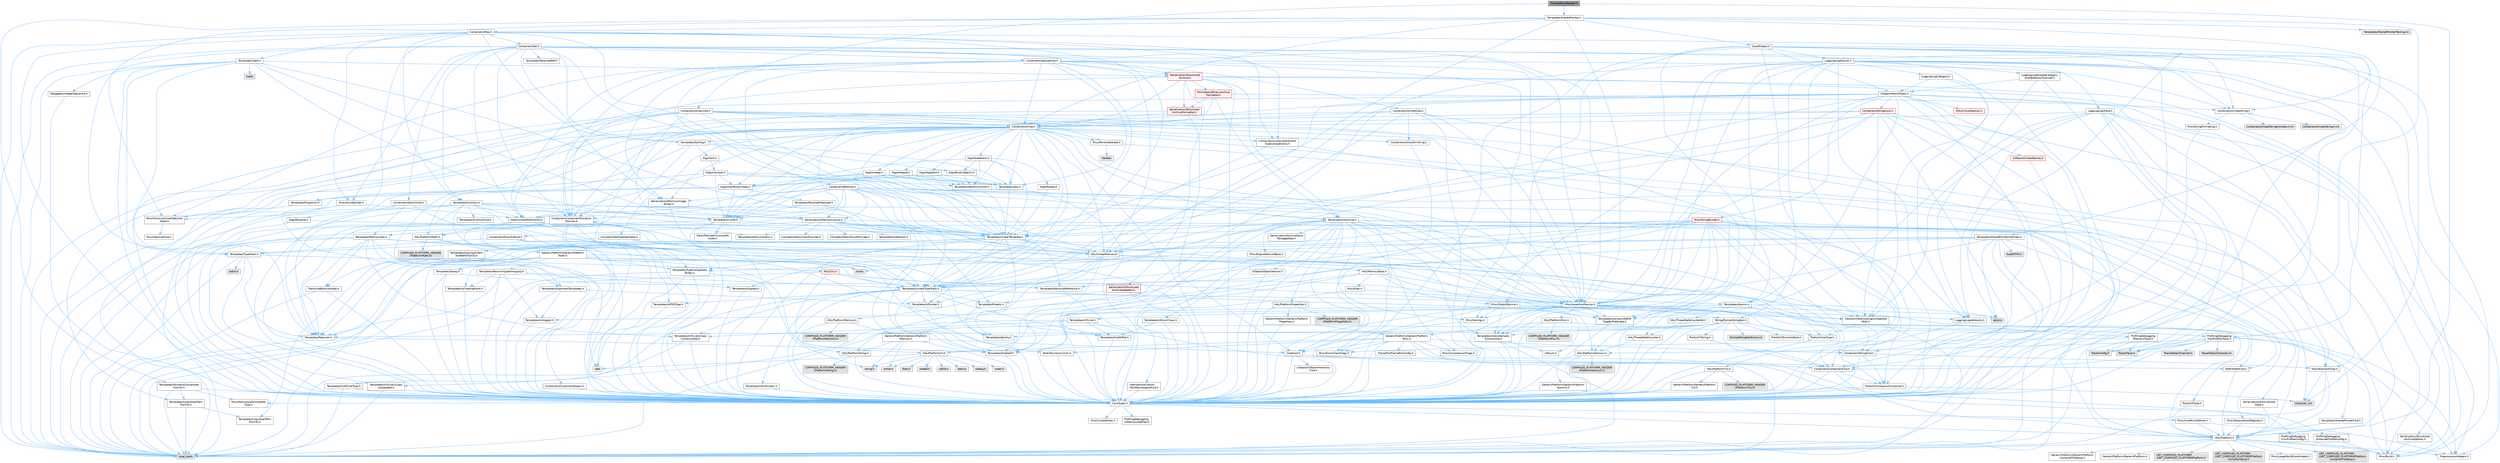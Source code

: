 digraph "SimpleWaveReader.h"
{
 // INTERACTIVE_SVG=YES
 // LATEX_PDF_SIZE
  bgcolor="transparent";
  edge [fontname=Helvetica,fontsize=10,labelfontname=Helvetica,labelfontsize=10];
  node [fontname=Helvetica,fontsize=10,shape=box,height=0.2,width=0.4];
  Node1 [id="Node000001",label="SimpleWaveReader.h",height=0.2,width=0.4,color="gray40", fillcolor="grey60", style="filled", fontcolor="black",tooltip=" "];
  Node1 -> Node2 [id="edge1_Node000001_Node000002",color="steelblue1",style="solid",tooltip=" "];
  Node2 [id="Node000002",label="Containers/ArrayView.h",height=0.2,width=0.4,color="grey40", fillcolor="white", style="filled",URL="$d7/df4/ArrayView_8h.html",tooltip=" "];
  Node2 -> Node3 [id="edge2_Node000002_Node000003",color="steelblue1",style="solid",tooltip=" "];
  Node3 [id="Node000003",label="CoreTypes.h",height=0.2,width=0.4,color="grey40", fillcolor="white", style="filled",URL="$dc/dec/CoreTypes_8h.html",tooltip=" "];
  Node3 -> Node4 [id="edge3_Node000003_Node000004",color="steelblue1",style="solid",tooltip=" "];
  Node4 [id="Node000004",label="HAL/Platform.h",height=0.2,width=0.4,color="grey40", fillcolor="white", style="filled",URL="$d9/dd0/Platform_8h.html",tooltip=" "];
  Node4 -> Node5 [id="edge4_Node000004_Node000005",color="steelblue1",style="solid",tooltip=" "];
  Node5 [id="Node000005",label="Misc/Build.h",height=0.2,width=0.4,color="grey40", fillcolor="white", style="filled",URL="$d3/dbb/Build_8h.html",tooltip=" "];
  Node4 -> Node6 [id="edge5_Node000004_Node000006",color="steelblue1",style="solid",tooltip=" "];
  Node6 [id="Node000006",label="Misc/LargeWorldCoordinates.h",height=0.2,width=0.4,color="grey40", fillcolor="white", style="filled",URL="$d2/dcb/LargeWorldCoordinates_8h.html",tooltip=" "];
  Node4 -> Node7 [id="edge6_Node000004_Node000007",color="steelblue1",style="solid",tooltip=" "];
  Node7 [id="Node000007",label="type_traits",height=0.2,width=0.4,color="grey60", fillcolor="#E0E0E0", style="filled",tooltip=" "];
  Node4 -> Node8 [id="edge7_Node000004_Node000008",color="steelblue1",style="solid",tooltip=" "];
  Node8 [id="Node000008",label="PreprocessorHelpers.h",height=0.2,width=0.4,color="grey40", fillcolor="white", style="filled",URL="$db/ddb/PreprocessorHelpers_8h.html",tooltip=" "];
  Node4 -> Node9 [id="edge8_Node000004_Node000009",color="steelblue1",style="solid",tooltip=" "];
  Node9 [id="Node000009",label="UBT_COMPILED_PLATFORM\l/UBT_COMPILED_PLATFORMPlatform\lCompilerPreSetup.h",height=0.2,width=0.4,color="grey60", fillcolor="#E0E0E0", style="filled",tooltip=" "];
  Node4 -> Node10 [id="edge9_Node000004_Node000010",color="steelblue1",style="solid",tooltip=" "];
  Node10 [id="Node000010",label="GenericPlatform/GenericPlatform\lCompilerPreSetup.h",height=0.2,width=0.4,color="grey40", fillcolor="white", style="filled",URL="$d9/dc8/GenericPlatformCompilerPreSetup_8h.html",tooltip=" "];
  Node4 -> Node11 [id="edge10_Node000004_Node000011",color="steelblue1",style="solid",tooltip=" "];
  Node11 [id="Node000011",label="GenericPlatform/GenericPlatform.h",height=0.2,width=0.4,color="grey40", fillcolor="white", style="filled",URL="$d6/d84/GenericPlatform_8h.html",tooltip=" "];
  Node4 -> Node12 [id="edge11_Node000004_Node000012",color="steelblue1",style="solid",tooltip=" "];
  Node12 [id="Node000012",label="UBT_COMPILED_PLATFORM\l/UBT_COMPILED_PLATFORMPlatform.h",height=0.2,width=0.4,color="grey60", fillcolor="#E0E0E0", style="filled",tooltip=" "];
  Node4 -> Node13 [id="edge12_Node000004_Node000013",color="steelblue1",style="solid",tooltip=" "];
  Node13 [id="Node000013",label="UBT_COMPILED_PLATFORM\l/UBT_COMPILED_PLATFORMPlatform\lCompilerSetup.h",height=0.2,width=0.4,color="grey60", fillcolor="#E0E0E0", style="filled",tooltip=" "];
  Node3 -> Node14 [id="edge13_Node000003_Node000014",color="steelblue1",style="solid",tooltip=" "];
  Node14 [id="Node000014",label="ProfilingDebugging\l/UMemoryDefines.h",height=0.2,width=0.4,color="grey40", fillcolor="white", style="filled",URL="$d2/da2/UMemoryDefines_8h.html",tooltip=" "];
  Node3 -> Node15 [id="edge14_Node000003_Node000015",color="steelblue1",style="solid",tooltip=" "];
  Node15 [id="Node000015",label="Misc/CoreMiscDefines.h",height=0.2,width=0.4,color="grey40", fillcolor="white", style="filled",URL="$da/d38/CoreMiscDefines_8h.html",tooltip=" "];
  Node15 -> Node4 [id="edge15_Node000015_Node000004",color="steelblue1",style="solid",tooltip=" "];
  Node15 -> Node8 [id="edge16_Node000015_Node000008",color="steelblue1",style="solid",tooltip=" "];
  Node3 -> Node16 [id="edge17_Node000003_Node000016",color="steelblue1",style="solid",tooltip=" "];
  Node16 [id="Node000016",label="Misc/CoreDefines.h",height=0.2,width=0.4,color="grey40", fillcolor="white", style="filled",URL="$d3/dd2/CoreDefines_8h.html",tooltip=" "];
  Node2 -> Node17 [id="edge18_Node000002_Node000017",color="steelblue1",style="solid",tooltip=" "];
  Node17 [id="Node000017",label="Containers/ContainersFwd.h",height=0.2,width=0.4,color="grey40", fillcolor="white", style="filled",URL="$d4/d0a/ContainersFwd_8h.html",tooltip=" "];
  Node17 -> Node4 [id="edge19_Node000017_Node000004",color="steelblue1",style="solid",tooltip=" "];
  Node17 -> Node3 [id="edge20_Node000017_Node000003",color="steelblue1",style="solid",tooltip=" "];
  Node17 -> Node18 [id="edge21_Node000017_Node000018",color="steelblue1",style="solid",tooltip=" "];
  Node18 [id="Node000018",label="Traits/IsContiguousContainer.h",height=0.2,width=0.4,color="grey40", fillcolor="white", style="filled",URL="$d5/d3c/IsContiguousContainer_8h.html",tooltip=" "];
  Node18 -> Node3 [id="edge22_Node000018_Node000003",color="steelblue1",style="solid",tooltip=" "];
  Node18 -> Node19 [id="edge23_Node000018_Node000019",color="steelblue1",style="solid",tooltip=" "];
  Node19 [id="Node000019",label="Misc/StaticAssertComplete\lType.h",height=0.2,width=0.4,color="grey40", fillcolor="white", style="filled",URL="$d5/d4e/StaticAssertCompleteType_8h.html",tooltip=" "];
  Node18 -> Node20 [id="edge24_Node000018_Node000020",color="steelblue1",style="solid",tooltip=" "];
  Node20 [id="Node000020",label="initializer_list",height=0.2,width=0.4,color="grey60", fillcolor="#E0E0E0", style="filled",tooltip=" "];
  Node2 -> Node21 [id="edge25_Node000002_Node000021",color="steelblue1",style="solid",tooltip=" "];
  Node21 [id="Node000021",label="Misc/AssertionMacros.h",height=0.2,width=0.4,color="grey40", fillcolor="white", style="filled",URL="$d0/dfa/AssertionMacros_8h.html",tooltip=" "];
  Node21 -> Node3 [id="edge26_Node000021_Node000003",color="steelblue1",style="solid",tooltip=" "];
  Node21 -> Node4 [id="edge27_Node000021_Node000004",color="steelblue1",style="solid",tooltip=" "];
  Node21 -> Node22 [id="edge28_Node000021_Node000022",color="steelblue1",style="solid",tooltip=" "];
  Node22 [id="Node000022",label="HAL/PlatformMisc.h",height=0.2,width=0.4,color="grey40", fillcolor="white", style="filled",URL="$d0/df5/PlatformMisc_8h.html",tooltip=" "];
  Node22 -> Node3 [id="edge29_Node000022_Node000003",color="steelblue1",style="solid",tooltip=" "];
  Node22 -> Node23 [id="edge30_Node000022_Node000023",color="steelblue1",style="solid",tooltip=" "];
  Node23 [id="Node000023",label="GenericPlatform/GenericPlatform\lMisc.h",height=0.2,width=0.4,color="grey40", fillcolor="white", style="filled",URL="$db/d9a/GenericPlatformMisc_8h.html",tooltip=" "];
  Node23 -> Node24 [id="edge31_Node000023_Node000024",color="steelblue1",style="solid",tooltip=" "];
  Node24 [id="Node000024",label="Containers/StringFwd.h",height=0.2,width=0.4,color="grey40", fillcolor="white", style="filled",URL="$df/d37/StringFwd_8h.html",tooltip=" "];
  Node24 -> Node3 [id="edge32_Node000024_Node000003",color="steelblue1",style="solid",tooltip=" "];
  Node24 -> Node25 [id="edge33_Node000024_Node000025",color="steelblue1",style="solid",tooltip=" "];
  Node25 [id="Node000025",label="Traits/ElementType.h",height=0.2,width=0.4,color="grey40", fillcolor="white", style="filled",URL="$d5/d4f/ElementType_8h.html",tooltip=" "];
  Node25 -> Node4 [id="edge34_Node000025_Node000004",color="steelblue1",style="solid",tooltip=" "];
  Node25 -> Node20 [id="edge35_Node000025_Node000020",color="steelblue1",style="solid",tooltip=" "];
  Node25 -> Node7 [id="edge36_Node000025_Node000007",color="steelblue1",style="solid",tooltip=" "];
  Node24 -> Node18 [id="edge37_Node000024_Node000018",color="steelblue1",style="solid",tooltip=" "];
  Node23 -> Node26 [id="edge38_Node000023_Node000026",color="steelblue1",style="solid",tooltip=" "];
  Node26 [id="Node000026",label="CoreFwd.h",height=0.2,width=0.4,color="grey40", fillcolor="white", style="filled",URL="$d1/d1e/CoreFwd_8h.html",tooltip=" "];
  Node26 -> Node3 [id="edge39_Node000026_Node000003",color="steelblue1",style="solid",tooltip=" "];
  Node26 -> Node17 [id="edge40_Node000026_Node000017",color="steelblue1",style="solid",tooltip=" "];
  Node26 -> Node27 [id="edge41_Node000026_Node000027",color="steelblue1",style="solid",tooltip=" "];
  Node27 [id="Node000027",label="Math/MathFwd.h",height=0.2,width=0.4,color="grey40", fillcolor="white", style="filled",URL="$d2/d10/MathFwd_8h.html",tooltip=" "];
  Node27 -> Node4 [id="edge42_Node000027_Node000004",color="steelblue1",style="solid",tooltip=" "];
  Node26 -> Node28 [id="edge43_Node000026_Node000028",color="steelblue1",style="solid",tooltip=" "];
  Node28 [id="Node000028",label="UObject/UObjectHierarchy\lFwd.h",height=0.2,width=0.4,color="grey40", fillcolor="white", style="filled",URL="$d3/d13/UObjectHierarchyFwd_8h.html",tooltip=" "];
  Node23 -> Node3 [id="edge44_Node000023_Node000003",color="steelblue1",style="solid",tooltip=" "];
  Node23 -> Node29 [id="edge45_Node000023_Node000029",color="steelblue1",style="solid",tooltip=" "];
  Node29 [id="Node000029",label="FramePro/FrameProConfig.h",height=0.2,width=0.4,color="grey40", fillcolor="white", style="filled",URL="$d7/d90/FrameProConfig_8h.html",tooltip=" "];
  Node23 -> Node30 [id="edge46_Node000023_Node000030",color="steelblue1",style="solid",tooltip=" "];
  Node30 [id="Node000030",label="HAL/PlatformCrt.h",height=0.2,width=0.4,color="grey40", fillcolor="white", style="filled",URL="$d8/d75/PlatformCrt_8h.html",tooltip=" "];
  Node30 -> Node31 [id="edge47_Node000030_Node000031",color="steelblue1",style="solid",tooltip=" "];
  Node31 [id="Node000031",label="new",height=0.2,width=0.4,color="grey60", fillcolor="#E0E0E0", style="filled",tooltip=" "];
  Node30 -> Node32 [id="edge48_Node000030_Node000032",color="steelblue1",style="solid",tooltip=" "];
  Node32 [id="Node000032",label="wchar.h",height=0.2,width=0.4,color="grey60", fillcolor="#E0E0E0", style="filled",tooltip=" "];
  Node30 -> Node33 [id="edge49_Node000030_Node000033",color="steelblue1",style="solid",tooltip=" "];
  Node33 [id="Node000033",label="stddef.h",height=0.2,width=0.4,color="grey60", fillcolor="#E0E0E0", style="filled",tooltip=" "];
  Node30 -> Node34 [id="edge50_Node000030_Node000034",color="steelblue1",style="solid",tooltip=" "];
  Node34 [id="Node000034",label="stdlib.h",height=0.2,width=0.4,color="grey60", fillcolor="#E0E0E0", style="filled",tooltip=" "];
  Node30 -> Node35 [id="edge51_Node000030_Node000035",color="steelblue1",style="solid",tooltip=" "];
  Node35 [id="Node000035",label="stdio.h",height=0.2,width=0.4,color="grey60", fillcolor="#E0E0E0", style="filled",tooltip=" "];
  Node30 -> Node36 [id="edge52_Node000030_Node000036",color="steelblue1",style="solid",tooltip=" "];
  Node36 [id="Node000036",label="stdarg.h",height=0.2,width=0.4,color="grey60", fillcolor="#E0E0E0", style="filled",tooltip=" "];
  Node30 -> Node37 [id="edge53_Node000030_Node000037",color="steelblue1",style="solid",tooltip=" "];
  Node37 [id="Node000037",label="math.h",height=0.2,width=0.4,color="grey60", fillcolor="#E0E0E0", style="filled",tooltip=" "];
  Node30 -> Node38 [id="edge54_Node000030_Node000038",color="steelblue1",style="solid",tooltip=" "];
  Node38 [id="Node000038",label="float.h",height=0.2,width=0.4,color="grey60", fillcolor="#E0E0E0", style="filled",tooltip=" "];
  Node30 -> Node39 [id="edge55_Node000030_Node000039",color="steelblue1",style="solid",tooltip=" "];
  Node39 [id="Node000039",label="string.h",height=0.2,width=0.4,color="grey60", fillcolor="#E0E0E0", style="filled",tooltip=" "];
  Node23 -> Node40 [id="edge56_Node000023_Node000040",color="steelblue1",style="solid",tooltip=" "];
  Node40 [id="Node000040",label="Math/NumericLimits.h",height=0.2,width=0.4,color="grey40", fillcolor="white", style="filled",URL="$df/d1b/NumericLimits_8h.html",tooltip=" "];
  Node40 -> Node3 [id="edge57_Node000040_Node000003",color="steelblue1",style="solid",tooltip=" "];
  Node23 -> Node41 [id="edge58_Node000023_Node000041",color="steelblue1",style="solid",tooltip=" "];
  Node41 [id="Node000041",label="Misc/CompressionFlags.h",height=0.2,width=0.4,color="grey40", fillcolor="white", style="filled",URL="$d9/d76/CompressionFlags_8h.html",tooltip=" "];
  Node23 -> Node42 [id="edge59_Node000023_Node000042",color="steelblue1",style="solid",tooltip=" "];
  Node42 [id="Node000042",label="Misc/EnumClassFlags.h",height=0.2,width=0.4,color="grey40", fillcolor="white", style="filled",URL="$d8/de7/EnumClassFlags_8h.html",tooltip=" "];
  Node23 -> Node43 [id="edge60_Node000023_Node000043",color="steelblue1",style="solid",tooltip=" "];
  Node43 [id="Node000043",label="ProfilingDebugging\l/CsvProfilerConfig.h",height=0.2,width=0.4,color="grey40", fillcolor="white", style="filled",URL="$d3/d88/CsvProfilerConfig_8h.html",tooltip=" "];
  Node43 -> Node5 [id="edge61_Node000043_Node000005",color="steelblue1",style="solid",tooltip=" "];
  Node23 -> Node44 [id="edge62_Node000023_Node000044",color="steelblue1",style="solid",tooltip=" "];
  Node44 [id="Node000044",label="ProfilingDebugging\l/ExternalProfilerConfig.h",height=0.2,width=0.4,color="grey40", fillcolor="white", style="filled",URL="$d3/dbb/ExternalProfilerConfig_8h.html",tooltip=" "];
  Node44 -> Node5 [id="edge63_Node000044_Node000005",color="steelblue1",style="solid",tooltip=" "];
  Node22 -> Node45 [id="edge64_Node000022_Node000045",color="steelblue1",style="solid",tooltip=" "];
  Node45 [id="Node000045",label="COMPILED_PLATFORM_HEADER\l(PlatformMisc.h)",height=0.2,width=0.4,color="grey60", fillcolor="#E0E0E0", style="filled",tooltip=" "];
  Node22 -> Node46 [id="edge65_Node000022_Node000046",color="steelblue1",style="solid",tooltip=" "];
  Node46 [id="Node000046",label="ProfilingDebugging\l/CpuProfilerTrace.h",height=0.2,width=0.4,color="grey40", fillcolor="white", style="filled",URL="$da/dcb/CpuProfilerTrace_8h.html",tooltip=" "];
  Node46 -> Node3 [id="edge66_Node000046_Node000003",color="steelblue1",style="solid",tooltip=" "];
  Node46 -> Node17 [id="edge67_Node000046_Node000017",color="steelblue1",style="solid",tooltip=" "];
  Node46 -> Node47 [id="edge68_Node000046_Node000047",color="steelblue1",style="solid",tooltip=" "];
  Node47 [id="Node000047",label="HAL/PlatformAtomics.h",height=0.2,width=0.4,color="grey40", fillcolor="white", style="filled",URL="$d3/d36/PlatformAtomics_8h.html",tooltip=" "];
  Node47 -> Node3 [id="edge69_Node000047_Node000003",color="steelblue1",style="solid",tooltip=" "];
  Node47 -> Node48 [id="edge70_Node000047_Node000048",color="steelblue1",style="solid",tooltip=" "];
  Node48 [id="Node000048",label="GenericPlatform/GenericPlatform\lAtomics.h",height=0.2,width=0.4,color="grey40", fillcolor="white", style="filled",URL="$da/d72/GenericPlatformAtomics_8h.html",tooltip=" "];
  Node48 -> Node3 [id="edge71_Node000048_Node000003",color="steelblue1",style="solid",tooltip=" "];
  Node47 -> Node49 [id="edge72_Node000047_Node000049",color="steelblue1",style="solid",tooltip=" "];
  Node49 [id="Node000049",label="COMPILED_PLATFORM_HEADER\l(PlatformAtomics.h)",height=0.2,width=0.4,color="grey60", fillcolor="#E0E0E0", style="filled",tooltip=" "];
  Node46 -> Node8 [id="edge73_Node000046_Node000008",color="steelblue1",style="solid",tooltip=" "];
  Node46 -> Node5 [id="edge74_Node000046_Node000005",color="steelblue1",style="solid",tooltip=" "];
  Node46 -> Node50 [id="edge75_Node000046_Node000050",color="steelblue1",style="solid",tooltip=" "];
  Node50 [id="Node000050",label="Trace/Config.h",height=0.2,width=0.4,color="grey60", fillcolor="#E0E0E0", style="filled",tooltip=" "];
  Node46 -> Node51 [id="edge76_Node000046_Node000051",color="steelblue1",style="solid",tooltip=" "];
  Node51 [id="Node000051",label="Trace/Detail/Channel.h",height=0.2,width=0.4,color="grey60", fillcolor="#E0E0E0", style="filled",tooltip=" "];
  Node46 -> Node52 [id="edge77_Node000046_Node000052",color="steelblue1",style="solid",tooltip=" "];
  Node52 [id="Node000052",label="Trace/Detail/Channel.inl",height=0.2,width=0.4,color="grey60", fillcolor="#E0E0E0", style="filled",tooltip=" "];
  Node46 -> Node53 [id="edge78_Node000046_Node000053",color="steelblue1",style="solid",tooltip=" "];
  Node53 [id="Node000053",label="Trace/Trace.h",height=0.2,width=0.4,color="grey60", fillcolor="#E0E0E0", style="filled",tooltip=" "];
  Node21 -> Node8 [id="edge79_Node000021_Node000008",color="steelblue1",style="solid",tooltip=" "];
  Node21 -> Node54 [id="edge80_Node000021_Node000054",color="steelblue1",style="solid",tooltip=" "];
  Node54 [id="Node000054",label="Templates/EnableIf.h",height=0.2,width=0.4,color="grey40", fillcolor="white", style="filled",URL="$d7/d60/EnableIf_8h.html",tooltip=" "];
  Node54 -> Node3 [id="edge81_Node000054_Node000003",color="steelblue1",style="solid",tooltip=" "];
  Node21 -> Node55 [id="edge82_Node000021_Node000055",color="steelblue1",style="solid",tooltip=" "];
  Node55 [id="Node000055",label="Templates/IsArrayOrRefOf\lTypeByPredicate.h",height=0.2,width=0.4,color="grey40", fillcolor="white", style="filled",URL="$d6/da1/IsArrayOrRefOfTypeByPredicate_8h.html",tooltip=" "];
  Node55 -> Node3 [id="edge83_Node000055_Node000003",color="steelblue1",style="solid",tooltip=" "];
  Node21 -> Node56 [id="edge84_Node000021_Node000056",color="steelblue1",style="solid",tooltip=" "];
  Node56 [id="Node000056",label="Templates/IsValidVariadic\lFunctionArg.h",height=0.2,width=0.4,color="grey40", fillcolor="white", style="filled",URL="$d0/dc8/IsValidVariadicFunctionArg_8h.html",tooltip=" "];
  Node56 -> Node3 [id="edge85_Node000056_Node000003",color="steelblue1",style="solid",tooltip=" "];
  Node56 -> Node57 [id="edge86_Node000056_Node000057",color="steelblue1",style="solid",tooltip=" "];
  Node57 [id="Node000057",label="IsEnum.h",height=0.2,width=0.4,color="grey40", fillcolor="white", style="filled",URL="$d4/de5/IsEnum_8h.html",tooltip=" "];
  Node56 -> Node7 [id="edge87_Node000056_Node000007",color="steelblue1",style="solid",tooltip=" "];
  Node21 -> Node58 [id="edge88_Node000021_Node000058",color="steelblue1",style="solid",tooltip=" "];
  Node58 [id="Node000058",label="Traits/IsCharEncodingCompatible\lWith.h",height=0.2,width=0.4,color="grey40", fillcolor="white", style="filled",URL="$df/dd1/IsCharEncodingCompatibleWith_8h.html",tooltip=" "];
  Node58 -> Node7 [id="edge89_Node000058_Node000007",color="steelblue1",style="solid",tooltip=" "];
  Node58 -> Node59 [id="edge90_Node000058_Node000059",color="steelblue1",style="solid",tooltip=" "];
  Node59 [id="Node000059",label="Traits/IsCharType.h",height=0.2,width=0.4,color="grey40", fillcolor="white", style="filled",URL="$db/d51/IsCharType_8h.html",tooltip=" "];
  Node59 -> Node3 [id="edge91_Node000059_Node000003",color="steelblue1",style="solid",tooltip=" "];
  Node21 -> Node60 [id="edge92_Node000021_Node000060",color="steelblue1",style="solid",tooltip=" "];
  Node60 [id="Node000060",label="Misc/VarArgs.h",height=0.2,width=0.4,color="grey40", fillcolor="white", style="filled",URL="$d5/d6f/VarArgs_8h.html",tooltip=" "];
  Node60 -> Node3 [id="edge93_Node000060_Node000003",color="steelblue1",style="solid",tooltip=" "];
  Node21 -> Node61 [id="edge94_Node000021_Node000061",color="steelblue1",style="solid",tooltip=" "];
  Node61 [id="Node000061",label="String/FormatStringSan.h",height=0.2,width=0.4,color="grey40", fillcolor="white", style="filled",URL="$d3/d8b/FormatStringSan_8h.html",tooltip=" "];
  Node61 -> Node7 [id="edge95_Node000061_Node000007",color="steelblue1",style="solid",tooltip=" "];
  Node61 -> Node3 [id="edge96_Node000061_Node000003",color="steelblue1",style="solid",tooltip=" "];
  Node61 -> Node62 [id="edge97_Node000061_Node000062",color="steelblue1",style="solid",tooltip=" "];
  Node62 [id="Node000062",label="Templates/Requires.h",height=0.2,width=0.4,color="grey40", fillcolor="white", style="filled",URL="$dc/d96/Requires_8h.html",tooltip=" "];
  Node62 -> Node54 [id="edge98_Node000062_Node000054",color="steelblue1",style="solid",tooltip=" "];
  Node62 -> Node7 [id="edge99_Node000062_Node000007",color="steelblue1",style="solid",tooltip=" "];
  Node61 -> Node63 [id="edge100_Node000061_Node000063",color="steelblue1",style="solid",tooltip=" "];
  Node63 [id="Node000063",label="Templates/Identity.h",height=0.2,width=0.4,color="grey40", fillcolor="white", style="filled",URL="$d0/dd5/Identity_8h.html",tooltip=" "];
  Node61 -> Node56 [id="edge101_Node000061_Node000056",color="steelblue1",style="solid",tooltip=" "];
  Node61 -> Node59 [id="edge102_Node000061_Node000059",color="steelblue1",style="solid",tooltip=" "];
  Node61 -> Node64 [id="edge103_Node000061_Node000064",color="steelblue1",style="solid",tooltip=" "];
  Node64 [id="Node000064",label="Traits/IsTEnumAsByte.h",height=0.2,width=0.4,color="grey40", fillcolor="white", style="filled",URL="$d1/de6/IsTEnumAsByte_8h.html",tooltip=" "];
  Node61 -> Node65 [id="edge104_Node000061_Node000065",color="steelblue1",style="solid",tooltip=" "];
  Node65 [id="Node000065",label="Traits/IsTString.h",height=0.2,width=0.4,color="grey40", fillcolor="white", style="filled",URL="$d0/df8/IsTString_8h.html",tooltip=" "];
  Node65 -> Node17 [id="edge105_Node000065_Node000017",color="steelblue1",style="solid",tooltip=" "];
  Node61 -> Node17 [id="edge106_Node000061_Node000017",color="steelblue1",style="solid",tooltip=" "];
  Node61 -> Node66 [id="edge107_Node000061_Node000066",color="steelblue1",style="solid",tooltip=" "];
  Node66 [id="Node000066",label="FormatStringSanErrors.inl",height=0.2,width=0.4,color="grey60", fillcolor="#E0E0E0", style="filled",tooltip=" "];
  Node21 -> Node67 [id="edge108_Node000021_Node000067",color="steelblue1",style="solid",tooltip=" "];
  Node67 [id="Node000067",label="atomic",height=0.2,width=0.4,color="grey60", fillcolor="#E0E0E0", style="filled",tooltip=" "];
  Node2 -> Node68 [id="edge109_Node000002_Node000068",color="steelblue1",style="solid",tooltip=" "];
  Node68 [id="Node000068",label="Misc/ReverseIterate.h",height=0.2,width=0.4,color="grey40", fillcolor="white", style="filled",URL="$db/de3/ReverseIterate_8h.html",tooltip=" "];
  Node68 -> Node4 [id="edge110_Node000068_Node000004",color="steelblue1",style="solid",tooltip=" "];
  Node68 -> Node69 [id="edge111_Node000068_Node000069",color="steelblue1",style="solid",tooltip=" "];
  Node69 [id="Node000069",label="iterator",height=0.2,width=0.4,color="grey60", fillcolor="#E0E0E0", style="filled",tooltip=" "];
  Node2 -> Node70 [id="edge112_Node000002_Node000070",color="steelblue1",style="solid",tooltip=" "];
  Node70 [id="Node000070",label="Misc/IntrusiveUnsetOptional\lState.h",height=0.2,width=0.4,color="grey40", fillcolor="white", style="filled",URL="$d2/d0a/IntrusiveUnsetOptionalState_8h.html",tooltip=" "];
  Node70 -> Node71 [id="edge113_Node000070_Node000071",color="steelblue1",style="solid",tooltip=" "];
  Node71 [id="Node000071",label="Misc/OptionalFwd.h",height=0.2,width=0.4,color="grey40", fillcolor="white", style="filled",URL="$dc/d50/OptionalFwd_8h.html",tooltip=" "];
  Node2 -> Node72 [id="edge114_Node000002_Node000072",color="steelblue1",style="solid",tooltip=" "];
  Node72 [id="Node000072",label="Templates/Invoke.h",height=0.2,width=0.4,color="grey40", fillcolor="white", style="filled",URL="$d7/deb/Invoke_8h.html",tooltip=" "];
  Node72 -> Node3 [id="edge115_Node000072_Node000003",color="steelblue1",style="solid",tooltip=" "];
  Node72 -> Node73 [id="edge116_Node000072_Node000073",color="steelblue1",style="solid",tooltip=" "];
  Node73 [id="Node000073",label="Traits/MemberFunctionPtr\lOuter.h",height=0.2,width=0.4,color="grey40", fillcolor="white", style="filled",URL="$db/da7/MemberFunctionPtrOuter_8h.html",tooltip=" "];
  Node72 -> Node74 [id="edge117_Node000072_Node000074",color="steelblue1",style="solid",tooltip=" "];
  Node74 [id="Node000074",label="Templates/UnrealTemplate.h",height=0.2,width=0.4,color="grey40", fillcolor="white", style="filled",URL="$d4/d24/UnrealTemplate_8h.html",tooltip=" "];
  Node74 -> Node3 [id="edge118_Node000074_Node000003",color="steelblue1",style="solid",tooltip=" "];
  Node74 -> Node75 [id="edge119_Node000074_Node000075",color="steelblue1",style="solid",tooltip=" "];
  Node75 [id="Node000075",label="Templates/IsPointer.h",height=0.2,width=0.4,color="grey40", fillcolor="white", style="filled",URL="$d7/d05/IsPointer_8h.html",tooltip=" "];
  Node75 -> Node3 [id="edge120_Node000075_Node000003",color="steelblue1",style="solid",tooltip=" "];
  Node74 -> Node76 [id="edge121_Node000074_Node000076",color="steelblue1",style="solid",tooltip=" "];
  Node76 [id="Node000076",label="HAL/UnrealMemory.h",height=0.2,width=0.4,color="grey40", fillcolor="white", style="filled",URL="$d9/d96/UnrealMemory_8h.html",tooltip=" "];
  Node76 -> Node3 [id="edge122_Node000076_Node000003",color="steelblue1",style="solid",tooltip=" "];
  Node76 -> Node77 [id="edge123_Node000076_Node000077",color="steelblue1",style="solid",tooltip=" "];
  Node77 [id="Node000077",label="GenericPlatform/GenericPlatform\lMemory.h",height=0.2,width=0.4,color="grey40", fillcolor="white", style="filled",URL="$dd/d22/GenericPlatformMemory_8h.html",tooltip=" "];
  Node77 -> Node26 [id="edge124_Node000077_Node000026",color="steelblue1",style="solid",tooltip=" "];
  Node77 -> Node3 [id="edge125_Node000077_Node000003",color="steelblue1",style="solid",tooltip=" "];
  Node77 -> Node78 [id="edge126_Node000077_Node000078",color="steelblue1",style="solid",tooltip=" "];
  Node78 [id="Node000078",label="HAL/PlatformString.h",height=0.2,width=0.4,color="grey40", fillcolor="white", style="filled",URL="$db/db5/PlatformString_8h.html",tooltip=" "];
  Node78 -> Node3 [id="edge127_Node000078_Node000003",color="steelblue1",style="solid",tooltip=" "];
  Node78 -> Node79 [id="edge128_Node000078_Node000079",color="steelblue1",style="solid",tooltip=" "];
  Node79 [id="Node000079",label="COMPILED_PLATFORM_HEADER\l(PlatformString.h)",height=0.2,width=0.4,color="grey60", fillcolor="#E0E0E0", style="filled",tooltip=" "];
  Node77 -> Node39 [id="edge129_Node000077_Node000039",color="steelblue1",style="solid",tooltip=" "];
  Node77 -> Node32 [id="edge130_Node000077_Node000032",color="steelblue1",style="solid",tooltip=" "];
  Node76 -> Node80 [id="edge131_Node000076_Node000080",color="steelblue1",style="solid",tooltip=" "];
  Node80 [id="Node000080",label="HAL/MemoryBase.h",height=0.2,width=0.4,color="grey40", fillcolor="white", style="filled",URL="$d6/d9f/MemoryBase_8h.html",tooltip=" "];
  Node80 -> Node3 [id="edge132_Node000080_Node000003",color="steelblue1",style="solid",tooltip=" "];
  Node80 -> Node47 [id="edge133_Node000080_Node000047",color="steelblue1",style="solid",tooltip=" "];
  Node80 -> Node30 [id="edge134_Node000080_Node000030",color="steelblue1",style="solid",tooltip=" "];
  Node80 -> Node81 [id="edge135_Node000080_Node000081",color="steelblue1",style="solid",tooltip=" "];
  Node81 [id="Node000081",label="Misc/Exec.h",height=0.2,width=0.4,color="grey40", fillcolor="white", style="filled",URL="$de/ddb/Exec_8h.html",tooltip=" "];
  Node81 -> Node3 [id="edge136_Node000081_Node000003",color="steelblue1",style="solid",tooltip=" "];
  Node81 -> Node21 [id="edge137_Node000081_Node000021",color="steelblue1",style="solid",tooltip=" "];
  Node80 -> Node82 [id="edge138_Node000080_Node000082",color="steelblue1",style="solid",tooltip=" "];
  Node82 [id="Node000082",label="Misc/OutputDevice.h",height=0.2,width=0.4,color="grey40", fillcolor="white", style="filled",URL="$d7/d32/OutputDevice_8h.html",tooltip=" "];
  Node82 -> Node26 [id="edge139_Node000082_Node000026",color="steelblue1",style="solid",tooltip=" "];
  Node82 -> Node3 [id="edge140_Node000082_Node000003",color="steelblue1",style="solid",tooltip=" "];
  Node82 -> Node83 [id="edge141_Node000082_Node000083",color="steelblue1",style="solid",tooltip=" "];
  Node83 [id="Node000083",label="Logging/LogVerbosity.h",height=0.2,width=0.4,color="grey40", fillcolor="white", style="filled",URL="$d2/d8f/LogVerbosity_8h.html",tooltip=" "];
  Node83 -> Node3 [id="edge142_Node000083_Node000003",color="steelblue1",style="solid",tooltip=" "];
  Node82 -> Node60 [id="edge143_Node000082_Node000060",color="steelblue1",style="solid",tooltip=" "];
  Node82 -> Node55 [id="edge144_Node000082_Node000055",color="steelblue1",style="solid",tooltip=" "];
  Node82 -> Node56 [id="edge145_Node000082_Node000056",color="steelblue1",style="solid",tooltip=" "];
  Node82 -> Node58 [id="edge146_Node000082_Node000058",color="steelblue1",style="solid",tooltip=" "];
  Node80 -> Node84 [id="edge147_Node000080_Node000084",color="steelblue1",style="solid",tooltip=" "];
  Node84 [id="Node000084",label="Templates/Atomic.h",height=0.2,width=0.4,color="grey40", fillcolor="white", style="filled",URL="$d3/d91/Atomic_8h.html",tooltip=" "];
  Node84 -> Node85 [id="edge148_Node000084_Node000085",color="steelblue1",style="solid",tooltip=" "];
  Node85 [id="Node000085",label="HAL/ThreadSafeCounter.h",height=0.2,width=0.4,color="grey40", fillcolor="white", style="filled",URL="$dc/dc9/ThreadSafeCounter_8h.html",tooltip=" "];
  Node85 -> Node3 [id="edge149_Node000085_Node000003",color="steelblue1",style="solid",tooltip=" "];
  Node85 -> Node47 [id="edge150_Node000085_Node000047",color="steelblue1",style="solid",tooltip=" "];
  Node84 -> Node86 [id="edge151_Node000084_Node000086",color="steelblue1",style="solid",tooltip=" "];
  Node86 [id="Node000086",label="HAL/ThreadSafeCounter64.h",height=0.2,width=0.4,color="grey40", fillcolor="white", style="filled",URL="$d0/d12/ThreadSafeCounter64_8h.html",tooltip=" "];
  Node86 -> Node3 [id="edge152_Node000086_Node000003",color="steelblue1",style="solid",tooltip=" "];
  Node86 -> Node85 [id="edge153_Node000086_Node000085",color="steelblue1",style="solid",tooltip=" "];
  Node84 -> Node87 [id="edge154_Node000084_Node000087",color="steelblue1",style="solid",tooltip=" "];
  Node87 [id="Node000087",label="Templates/IsIntegral.h",height=0.2,width=0.4,color="grey40", fillcolor="white", style="filled",URL="$da/d64/IsIntegral_8h.html",tooltip=" "];
  Node87 -> Node3 [id="edge155_Node000087_Node000003",color="steelblue1",style="solid",tooltip=" "];
  Node84 -> Node88 [id="edge156_Node000084_Node000088",color="steelblue1",style="solid",tooltip=" "];
  Node88 [id="Node000088",label="Templates/IsTrivial.h",height=0.2,width=0.4,color="grey40", fillcolor="white", style="filled",URL="$da/d4c/IsTrivial_8h.html",tooltip=" "];
  Node88 -> Node89 [id="edge157_Node000088_Node000089",color="steelblue1",style="solid",tooltip=" "];
  Node89 [id="Node000089",label="Templates/AndOrNot.h",height=0.2,width=0.4,color="grey40", fillcolor="white", style="filled",URL="$db/d0a/AndOrNot_8h.html",tooltip=" "];
  Node89 -> Node3 [id="edge158_Node000089_Node000003",color="steelblue1",style="solid",tooltip=" "];
  Node88 -> Node90 [id="edge159_Node000088_Node000090",color="steelblue1",style="solid",tooltip=" "];
  Node90 [id="Node000090",label="Templates/IsTriviallyCopy\lConstructible.h",height=0.2,width=0.4,color="grey40", fillcolor="white", style="filled",URL="$d3/d78/IsTriviallyCopyConstructible_8h.html",tooltip=" "];
  Node90 -> Node3 [id="edge160_Node000090_Node000003",color="steelblue1",style="solid",tooltip=" "];
  Node90 -> Node7 [id="edge161_Node000090_Node000007",color="steelblue1",style="solid",tooltip=" "];
  Node88 -> Node91 [id="edge162_Node000088_Node000091",color="steelblue1",style="solid",tooltip=" "];
  Node91 [id="Node000091",label="Templates/IsTriviallyCopy\lAssignable.h",height=0.2,width=0.4,color="grey40", fillcolor="white", style="filled",URL="$d2/df2/IsTriviallyCopyAssignable_8h.html",tooltip=" "];
  Node91 -> Node3 [id="edge163_Node000091_Node000003",color="steelblue1",style="solid",tooltip=" "];
  Node91 -> Node7 [id="edge164_Node000091_Node000007",color="steelblue1",style="solid",tooltip=" "];
  Node88 -> Node7 [id="edge165_Node000088_Node000007",color="steelblue1",style="solid",tooltip=" "];
  Node84 -> Node92 [id="edge166_Node000084_Node000092",color="steelblue1",style="solid",tooltip=" "];
  Node92 [id="Node000092",label="Traits/IntType.h",height=0.2,width=0.4,color="grey40", fillcolor="white", style="filled",URL="$d7/deb/IntType_8h.html",tooltip=" "];
  Node92 -> Node4 [id="edge167_Node000092_Node000004",color="steelblue1",style="solid",tooltip=" "];
  Node84 -> Node67 [id="edge168_Node000084_Node000067",color="steelblue1",style="solid",tooltip=" "];
  Node76 -> Node93 [id="edge169_Node000076_Node000093",color="steelblue1",style="solid",tooltip=" "];
  Node93 [id="Node000093",label="HAL/PlatformMemory.h",height=0.2,width=0.4,color="grey40", fillcolor="white", style="filled",URL="$de/d68/PlatformMemory_8h.html",tooltip=" "];
  Node93 -> Node3 [id="edge170_Node000093_Node000003",color="steelblue1",style="solid",tooltip=" "];
  Node93 -> Node77 [id="edge171_Node000093_Node000077",color="steelblue1",style="solid",tooltip=" "];
  Node93 -> Node94 [id="edge172_Node000093_Node000094",color="steelblue1",style="solid",tooltip=" "];
  Node94 [id="Node000094",label="COMPILED_PLATFORM_HEADER\l(PlatformMemory.h)",height=0.2,width=0.4,color="grey60", fillcolor="#E0E0E0", style="filled",tooltip=" "];
  Node76 -> Node95 [id="edge173_Node000076_Node000095",color="steelblue1",style="solid",tooltip=" "];
  Node95 [id="Node000095",label="ProfilingDebugging\l/MemoryTrace.h",height=0.2,width=0.4,color="grey40", fillcolor="white", style="filled",URL="$da/dd7/MemoryTrace_8h.html",tooltip=" "];
  Node95 -> Node4 [id="edge174_Node000095_Node000004",color="steelblue1",style="solid",tooltip=" "];
  Node95 -> Node42 [id="edge175_Node000095_Node000042",color="steelblue1",style="solid",tooltip=" "];
  Node95 -> Node50 [id="edge176_Node000095_Node000050",color="steelblue1",style="solid",tooltip=" "];
  Node95 -> Node53 [id="edge177_Node000095_Node000053",color="steelblue1",style="solid",tooltip=" "];
  Node76 -> Node75 [id="edge178_Node000076_Node000075",color="steelblue1",style="solid",tooltip=" "];
  Node74 -> Node96 [id="edge179_Node000074_Node000096",color="steelblue1",style="solid",tooltip=" "];
  Node96 [id="Node000096",label="Templates/CopyQualifiers\lAndRefsFromTo.h",height=0.2,width=0.4,color="grey40", fillcolor="white", style="filled",URL="$d3/db3/CopyQualifiersAndRefsFromTo_8h.html",tooltip=" "];
  Node96 -> Node97 [id="edge180_Node000096_Node000097",color="steelblue1",style="solid",tooltip=" "];
  Node97 [id="Node000097",label="Templates/CopyQualifiers\lFromTo.h",height=0.2,width=0.4,color="grey40", fillcolor="white", style="filled",URL="$d5/db4/CopyQualifiersFromTo_8h.html",tooltip=" "];
  Node74 -> Node98 [id="edge181_Node000074_Node000098",color="steelblue1",style="solid",tooltip=" "];
  Node98 [id="Node000098",label="Templates/UnrealTypeTraits.h",height=0.2,width=0.4,color="grey40", fillcolor="white", style="filled",URL="$d2/d2d/UnrealTypeTraits_8h.html",tooltip=" "];
  Node98 -> Node3 [id="edge182_Node000098_Node000003",color="steelblue1",style="solid",tooltip=" "];
  Node98 -> Node75 [id="edge183_Node000098_Node000075",color="steelblue1",style="solid",tooltip=" "];
  Node98 -> Node21 [id="edge184_Node000098_Node000021",color="steelblue1",style="solid",tooltip=" "];
  Node98 -> Node89 [id="edge185_Node000098_Node000089",color="steelblue1",style="solid",tooltip=" "];
  Node98 -> Node54 [id="edge186_Node000098_Node000054",color="steelblue1",style="solid",tooltip=" "];
  Node98 -> Node99 [id="edge187_Node000098_Node000099",color="steelblue1",style="solid",tooltip=" "];
  Node99 [id="Node000099",label="Templates/IsArithmetic.h",height=0.2,width=0.4,color="grey40", fillcolor="white", style="filled",URL="$d2/d5d/IsArithmetic_8h.html",tooltip=" "];
  Node99 -> Node3 [id="edge188_Node000099_Node000003",color="steelblue1",style="solid",tooltip=" "];
  Node98 -> Node57 [id="edge189_Node000098_Node000057",color="steelblue1",style="solid",tooltip=" "];
  Node98 -> Node100 [id="edge190_Node000098_Node000100",color="steelblue1",style="solid",tooltip=" "];
  Node100 [id="Node000100",label="Templates/Models.h",height=0.2,width=0.4,color="grey40", fillcolor="white", style="filled",URL="$d3/d0c/Models_8h.html",tooltip=" "];
  Node100 -> Node63 [id="edge191_Node000100_Node000063",color="steelblue1",style="solid",tooltip=" "];
  Node98 -> Node101 [id="edge192_Node000098_Node000101",color="steelblue1",style="solid",tooltip=" "];
  Node101 [id="Node000101",label="Templates/IsPODType.h",height=0.2,width=0.4,color="grey40", fillcolor="white", style="filled",URL="$d7/db1/IsPODType_8h.html",tooltip=" "];
  Node101 -> Node3 [id="edge193_Node000101_Node000003",color="steelblue1",style="solid",tooltip=" "];
  Node98 -> Node102 [id="edge194_Node000098_Node000102",color="steelblue1",style="solid",tooltip=" "];
  Node102 [id="Node000102",label="Templates/IsUECoreType.h",height=0.2,width=0.4,color="grey40", fillcolor="white", style="filled",URL="$d1/db8/IsUECoreType_8h.html",tooltip=" "];
  Node102 -> Node3 [id="edge195_Node000102_Node000003",color="steelblue1",style="solid",tooltip=" "];
  Node102 -> Node7 [id="edge196_Node000102_Node000007",color="steelblue1",style="solid",tooltip=" "];
  Node98 -> Node90 [id="edge197_Node000098_Node000090",color="steelblue1",style="solid",tooltip=" "];
  Node74 -> Node103 [id="edge198_Node000074_Node000103",color="steelblue1",style="solid",tooltip=" "];
  Node103 [id="Node000103",label="Templates/RemoveReference.h",height=0.2,width=0.4,color="grey40", fillcolor="white", style="filled",URL="$da/dbe/RemoveReference_8h.html",tooltip=" "];
  Node103 -> Node3 [id="edge199_Node000103_Node000003",color="steelblue1",style="solid",tooltip=" "];
  Node74 -> Node62 [id="edge200_Node000074_Node000062",color="steelblue1",style="solid",tooltip=" "];
  Node74 -> Node104 [id="edge201_Node000074_Node000104",color="steelblue1",style="solid",tooltip=" "];
  Node104 [id="Node000104",label="Templates/TypeCompatible\lBytes.h",height=0.2,width=0.4,color="grey40", fillcolor="white", style="filled",URL="$df/d0a/TypeCompatibleBytes_8h.html",tooltip=" "];
  Node104 -> Node3 [id="edge202_Node000104_Node000003",color="steelblue1",style="solid",tooltip=" "];
  Node104 -> Node39 [id="edge203_Node000104_Node000039",color="steelblue1",style="solid",tooltip=" "];
  Node104 -> Node31 [id="edge204_Node000104_Node000031",color="steelblue1",style="solid",tooltip=" "];
  Node104 -> Node7 [id="edge205_Node000104_Node000007",color="steelblue1",style="solid",tooltip=" "];
  Node74 -> Node63 [id="edge206_Node000074_Node000063",color="steelblue1",style="solid",tooltip=" "];
  Node74 -> Node18 [id="edge207_Node000074_Node000018",color="steelblue1",style="solid",tooltip=" "];
  Node74 -> Node105 [id="edge208_Node000074_Node000105",color="steelblue1",style="solid",tooltip=" "];
  Node105 [id="Node000105",label="Traits/UseBitwiseSwap.h",height=0.2,width=0.4,color="grey40", fillcolor="white", style="filled",URL="$db/df3/UseBitwiseSwap_8h.html",tooltip=" "];
  Node105 -> Node3 [id="edge209_Node000105_Node000003",color="steelblue1",style="solid",tooltip=" "];
  Node105 -> Node7 [id="edge210_Node000105_Node000007",color="steelblue1",style="solid",tooltip=" "];
  Node74 -> Node7 [id="edge211_Node000074_Node000007",color="steelblue1",style="solid",tooltip=" "];
  Node72 -> Node7 [id="edge212_Node000072_Node000007",color="steelblue1",style="solid",tooltip=" "];
  Node2 -> Node98 [id="edge213_Node000002_Node000098",color="steelblue1",style="solid",tooltip=" "];
  Node2 -> Node25 [id="edge214_Node000002_Node000025",color="steelblue1",style="solid",tooltip=" "];
  Node2 -> Node106 [id="edge215_Node000002_Node000106",color="steelblue1",style="solid",tooltip=" "];
  Node106 [id="Node000106",label="Containers/Array.h",height=0.2,width=0.4,color="grey40", fillcolor="white", style="filled",URL="$df/dd0/Array_8h.html",tooltip=" "];
  Node106 -> Node3 [id="edge216_Node000106_Node000003",color="steelblue1",style="solid",tooltip=" "];
  Node106 -> Node21 [id="edge217_Node000106_Node000021",color="steelblue1",style="solid",tooltip=" "];
  Node106 -> Node70 [id="edge218_Node000106_Node000070",color="steelblue1",style="solid",tooltip=" "];
  Node106 -> Node68 [id="edge219_Node000106_Node000068",color="steelblue1",style="solid",tooltip=" "];
  Node106 -> Node76 [id="edge220_Node000106_Node000076",color="steelblue1",style="solid",tooltip=" "];
  Node106 -> Node98 [id="edge221_Node000106_Node000098",color="steelblue1",style="solid",tooltip=" "];
  Node106 -> Node74 [id="edge222_Node000106_Node000074",color="steelblue1",style="solid",tooltip=" "];
  Node106 -> Node107 [id="edge223_Node000106_Node000107",color="steelblue1",style="solid",tooltip=" "];
  Node107 [id="Node000107",label="Containers/AllowShrinking.h",height=0.2,width=0.4,color="grey40", fillcolor="white", style="filled",URL="$d7/d1a/AllowShrinking_8h.html",tooltip=" "];
  Node107 -> Node3 [id="edge224_Node000107_Node000003",color="steelblue1",style="solid",tooltip=" "];
  Node106 -> Node108 [id="edge225_Node000106_Node000108",color="steelblue1",style="solid",tooltip=" "];
  Node108 [id="Node000108",label="Containers/ContainerAllocation\lPolicies.h",height=0.2,width=0.4,color="grey40", fillcolor="white", style="filled",URL="$d7/dff/ContainerAllocationPolicies_8h.html",tooltip=" "];
  Node108 -> Node3 [id="edge226_Node000108_Node000003",color="steelblue1",style="solid",tooltip=" "];
  Node108 -> Node109 [id="edge227_Node000108_Node000109",color="steelblue1",style="solid",tooltip=" "];
  Node109 [id="Node000109",label="Containers/ContainerHelpers.h",height=0.2,width=0.4,color="grey40", fillcolor="white", style="filled",URL="$d7/d33/ContainerHelpers_8h.html",tooltip=" "];
  Node109 -> Node3 [id="edge228_Node000109_Node000003",color="steelblue1",style="solid",tooltip=" "];
  Node108 -> Node108 [id="edge229_Node000108_Node000108",color="steelblue1",style="solid",tooltip=" "];
  Node108 -> Node110 [id="edge230_Node000108_Node000110",color="steelblue1",style="solid",tooltip=" "];
  Node110 [id="Node000110",label="HAL/PlatformMath.h",height=0.2,width=0.4,color="grey40", fillcolor="white", style="filled",URL="$dc/d53/PlatformMath_8h.html",tooltip=" "];
  Node110 -> Node3 [id="edge231_Node000110_Node000003",color="steelblue1",style="solid",tooltip=" "];
  Node110 -> Node111 [id="edge232_Node000110_Node000111",color="steelblue1",style="solid",tooltip=" "];
  Node111 [id="Node000111",label="GenericPlatform/GenericPlatform\lMath.h",height=0.2,width=0.4,color="grey40", fillcolor="white", style="filled",URL="$d5/d79/GenericPlatformMath_8h.html",tooltip=" "];
  Node111 -> Node3 [id="edge233_Node000111_Node000003",color="steelblue1",style="solid",tooltip=" "];
  Node111 -> Node17 [id="edge234_Node000111_Node000017",color="steelblue1",style="solid",tooltip=" "];
  Node111 -> Node30 [id="edge235_Node000111_Node000030",color="steelblue1",style="solid",tooltip=" "];
  Node111 -> Node89 [id="edge236_Node000111_Node000089",color="steelblue1",style="solid",tooltip=" "];
  Node111 -> Node112 [id="edge237_Node000111_Node000112",color="steelblue1",style="solid",tooltip=" "];
  Node112 [id="Node000112",label="Templates/Decay.h",height=0.2,width=0.4,color="grey40", fillcolor="white", style="filled",URL="$dd/d0f/Decay_8h.html",tooltip=" "];
  Node112 -> Node3 [id="edge238_Node000112_Node000003",color="steelblue1",style="solid",tooltip=" "];
  Node112 -> Node103 [id="edge239_Node000112_Node000103",color="steelblue1",style="solid",tooltip=" "];
  Node112 -> Node7 [id="edge240_Node000112_Node000007",color="steelblue1",style="solid",tooltip=" "];
  Node111 -> Node113 [id="edge241_Node000111_Node000113",color="steelblue1",style="solid",tooltip=" "];
  Node113 [id="Node000113",label="Templates/IsFloatingPoint.h",height=0.2,width=0.4,color="grey40", fillcolor="white", style="filled",URL="$d3/d11/IsFloatingPoint_8h.html",tooltip=" "];
  Node113 -> Node3 [id="edge242_Node000113_Node000003",color="steelblue1",style="solid",tooltip=" "];
  Node111 -> Node98 [id="edge243_Node000111_Node000098",color="steelblue1",style="solid",tooltip=" "];
  Node111 -> Node62 [id="edge244_Node000111_Node000062",color="steelblue1",style="solid",tooltip=" "];
  Node111 -> Node114 [id="edge245_Node000111_Node000114",color="steelblue1",style="solid",tooltip=" "];
  Node114 [id="Node000114",label="Templates/ResolveTypeAmbiguity.h",height=0.2,width=0.4,color="grey40", fillcolor="white", style="filled",URL="$df/d1f/ResolveTypeAmbiguity_8h.html",tooltip=" "];
  Node114 -> Node3 [id="edge246_Node000114_Node000003",color="steelblue1",style="solid",tooltip=" "];
  Node114 -> Node113 [id="edge247_Node000114_Node000113",color="steelblue1",style="solid",tooltip=" "];
  Node114 -> Node98 [id="edge248_Node000114_Node000098",color="steelblue1",style="solid",tooltip=" "];
  Node114 -> Node115 [id="edge249_Node000114_Node000115",color="steelblue1",style="solid",tooltip=" "];
  Node115 [id="Node000115",label="Templates/IsSigned.h",height=0.2,width=0.4,color="grey40", fillcolor="white", style="filled",URL="$d8/dd8/IsSigned_8h.html",tooltip=" "];
  Node115 -> Node3 [id="edge250_Node000115_Node000003",color="steelblue1",style="solid",tooltip=" "];
  Node114 -> Node87 [id="edge251_Node000114_Node000087",color="steelblue1",style="solid",tooltip=" "];
  Node114 -> Node62 [id="edge252_Node000114_Node000062",color="steelblue1",style="solid",tooltip=" "];
  Node111 -> Node104 [id="edge253_Node000111_Node000104",color="steelblue1",style="solid",tooltip=" "];
  Node111 -> Node116 [id="edge254_Node000111_Node000116",color="steelblue1",style="solid",tooltip=" "];
  Node116 [id="Node000116",label="limits",height=0.2,width=0.4,color="grey60", fillcolor="#E0E0E0", style="filled",tooltip=" "];
  Node111 -> Node7 [id="edge255_Node000111_Node000007",color="steelblue1",style="solid",tooltip=" "];
  Node110 -> Node117 [id="edge256_Node000110_Node000117",color="steelblue1",style="solid",tooltip=" "];
  Node117 [id="Node000117",label="COMPILED_PLATFORM_HEADER\l(PlatformMath.h)",height=0.2,width=0.4,color="grey60", fillcolor="#E0E0E0", style="filled",tooltip=" "];
  Node108 -> Node76 [id="edge257_Node000108_Node000076",color="steelblue1",style="solid",tooltip=" "];
  Node108 -> Node40 [id="edge258_Node000108_Node000040",color="steelblue1",style="solid",tooltip=" "];
  Node108 -> Node21 [id="edge259_Node000108_Node000021",color="steelblue1",style="solid",tooltip=" "];
  Node108 -> Node118 [id="edge260_Node000108_Node000118",color="steelblue1",style="solid",tooltip=" "];
  Node118 [id="Node000118",label="Templates/IsPolymorphic.h",height=0.2,width=0.4,color="grey40", fillcolor="white", style="filled",URL="$dc/d20/IsPolymorphic_8h.html",tooltip=" "];
  Node108 -> Node119 [id="edge261_Node000108_Node000119",color="steelblue1",style="solid",tooltip=" "];
  Node119 [id="Node000119",label="Templates/MemoryOps.h",height=0.2,width=0.4,color="grey40", fillcolor="white", style="filled",URL="$db/dea/MemoryOps_8h.html",tooltip=" "];
  Node119 -> Node3 [id="edge262_Node000119_Node000003",color="steelblue1",style="solid",tooltip=" "];
  Node119 -> Node76 [id="edge263_Node000119_Node000076",color="steelblue1",style="solid",tooltip=" "];
  Node119 -> Node91 [id="edge264_Node000119_Node000091",color="steelblue1",style="solid",tooltip=" "];
  Node119 -> Node90 [id="edge265_Node000119_Node000090",color="steelblue1",style="solid",tooltip=" "];
  Node119 -> Node62 [id="edge266_Node000119_Node000062",color="steelblue1",style="solid",tooltip=" "];
  Node119 -> Node98 [id="edge267_Node000119_Node000098",color="steelblue1",style="solid",tooltip=" "];
  Node119 -> Node105 [id="edge268_Node000119_Node000105",color="steelblue1",style="solid",tooltip=" "];
  Node119 -> Node31 [id="edge269_Node000119_Node000031",color="steelblue1",style="solid",tooltip=" "];
  Node119 -> Node7 [id="edge270_Node000119_Node000007",color="steelblue1",style="solid",tooltip=" "];
  Node108 -> Node104 [id="edge271_Node000108_Node000104",color="steelblue1",style="solid",tooltip=" "];
  Node108 -> Node7 [id="edge272_Node000108_Node000007",color="steelblue1",style="solid",tooltip=" "];
  Node106 -> Node120 [id="edge273_Node000106_Node000120",color="steelblue1",style="solid",tooltip=" "];
  Node120 [id="Node000120",label="Containers/ContainerElement\lTypeCompatibility.h",height=0.2,width=0.4,color="grey40", fillcolor="white", style="filled",URL="$df/ddf/ContainerElementTypeCompatibility_8h.html",tooltip=" "];
  Node120 -> Node3 [id="edge274_Node000120_Node000003",color="steelblue1",style="solid",tooltip=" "];
  Node120 -> Node98 [id="edge275_Node000120_Node000098",color="steelblue1",style="solid",tooltip=" "];
  Node106 -> Node121 [id="edge276_Node000106_Node000121",color="steelblue1",style="solid",tooltip=" "];
  Node121 [id="Node000121",label="Serialization/Archive.h",height=0.2,width=0.4,color="grey40", fillcolor="white", style="filled",URL="$d7/d3b/Archive_8h.html",tooltip=" "];
  Node121 -> Node26 [id="edge277_Node000121_Node000026",color="steelblue1",style="solid",tooltip=" "];
  Node121 -> Node3 [id="edge278_Node000121_Node000003",color="steelblue1",style="solid",tooltip=" "];
  Node121 -> Node122 [id="edge279_Node000121_Node000122",color="steelblue1",style="solid",tooltip=" "];
  Node122 [id="Node000122",label="HAL/PlatformProperties.h",height=0.2,width=0.4,color="grey40", fillcolor="white", style="filled",URL="$d9/db0/PlatformProperties_8h.html",tooltip=" "];
  Node122 -> Node3 [id="edge280_Node000122_Node000003",color="steelblue1",style="solid",tooltip=" "];
  Node122 -> Node123 [id="edge281_Node000122_Node000123",color="steelblue1",style="solid",tooltip=" "];
  Node123 [id="Node000123",label="GenericPlatform/GenericPlatform\lProperties.h",height=0.2,width=0.4,color="grey40", fillcolor="white", style="filled",URL="$d2/dcd/GenericPlatformProperties_8h.html",tooltip=" "];
  Node123 -> Node3 [id="edge282_Node000123_Node000003",color="steelblue1",style="solid",tooltip=" "];
  Node123 -> Node23 [id="edge283_Node000123_Node000023",color="steelblue1",style="solid",tooltip=" "];
  Node122 -> Node124 [id="edge284_Node000122_Node000124",color="steelblue1",style="solid",tooltip=" "];
  Node124 [id="Node000124",label="COMPILED_PLATFORM_HEADER\l(PlatformProperties.h)",height=0.2,width=0.4,color="grey60", fillcolor="#E0E0E0", style="filled",tooltip=" "];
  Node121 -> Node125 [id="edge285_Node000121_Node000125",color="steelblue1",style="solid",tooltip=" "];
  Node125 [id="Node000125",label="Internationalization\l/TextNamespaceFwd.h",height=0.2,width=0.4,color="grey40", fillcolor="white", style="filled",URL="$d8/d97/TextNamespaceFwd_8h.html",tooltip=" "];
  Node125 -> Node3 [id="edge286_Node000125_Node000003",color="steelblue1",style="solid",tooltip=" "];
  Node121 -> Node27 [id="edge287_Node000121_Node000027",color="steelblue1",style="solid",tooltip=" "];
  Node121 -> Node21 [id="edge288_Node000121_Node000021",color="steelblue1",style="solid",tooltip=" "];
  Node121 -> Node5 [id="edge289_Node000121_Node000005",color="steelblue1",style="solid",tooltip=" "];
  Node121 -> Node41 [id="edge290_Node000121_Node000041",color="steelblue1",style="solid",tooltip=" "];
  Node121 -> Node126 [id="edge291_Node000121_Node000126",color="steelblue1",style="solid",tooltip=" "];
  Node126 [id="Node000126",label="Misc/EngineVersionBase.h",height=0.2,width=0.4,color="grey40", fillcolor="white", style="filled",URL="$d5/d2b/EngineVersionBase_8h.html",tooltip=" "];
  Node126 -> Node3 [id="edge292_Node000126_Node000003",color="steelblue1",style="solid",tooltip=" "];
  Node121 -> Node60 [id="edge293_Node000121_Node000060",color="steelblue1",style="solid",tooltip=" "];
  Node121 -> Node127 [id="edge294_Node000121_Node000127",color="steelblue1",style="solid",tooltip=" "];
  Node127 [id="Node000127",label="Serialization/ArchiveCook\lData.h",height=0.2,width=0.4,color="grey40", fillcolor="white", style="filled",URL="$dc/db6/ArchiveCookData_8h.html",tooltip=" "];
  Node127 -> Node4 [id="edge295_Node000127_Node000004",color="steelblue1",style="solid",tooltip=" "];
  Node121 -> Node128 [id="edge296_Node000121_Node000128",color="steelblue1",style="solid",tooltip=" "];
  Node128 [id="Node000128",label="Serialization/ArchiveSave\lPackageData.h",height=0.2,width=0.4,color="grey40", fillcolor="white", style="filled",URL="$d1/d37/ArchiveSavePackageData_8h.html",tooltip=" "];
  Node121 -> Node54 [id="edge297_Node000121_Node000054",color="steelblue1",style="solid",tooltip=" "];
  Node121 -> Node55 [id="edge298_Node000121_Node000055",color="steelblue1",style="solid",tooltip=" "];
  Node121 -> Node129 [id="edge299_Node000121_Node000129",color="steelblue1",style="solid",tooltip=" "];
  Node129 [id="Node000129",label="Templates/IsEnumClass.h",height=0.2,width=0.4,color="grey40", fillcolor="white", style="filled",URL="$d7/d15/IsEnumClass_8h.html",tooltip=" "];
  Node129 -> Node3 [id="edge300_Node000129_Node000003",color="steelblue1",style="solid",tooltip=" "];
  Node129 -> Node89 [id="edge301_Node000129_Node000089",color="steelblue1",style="solid",tooltip=" "];
  Node121 -> Node115 [id="edge302_Node000121_Node000115",color="steelblue1",style="solid",tooltip=" "];
  Node121 -> Node56 [id="edge303_Node000121_Node000056",color="steelblue1",style="solid",tooltip=" "];
  Node121 -> Node74 [id="edge304_Node000121_Node000074",color="steelblue1",style="solid",tooltip=" "];
  Node121 -> Node58 [id="edge305_Node000121_Node000058",color="steelblue1",style="solid",tooltip=" "];
  Node121 -> Node130 [id="edge306_Node000121_Node000130",color="steelblue1",style="solid",tooltip=" "];
  Node130 [id="Node000130",label="UObject/ObjectVersion.h",height=0.2,width=0.4,color="grey40", fillcolor="white", style="filled",URL="$da/d63/ObjectVersion_8h.html",tooltip=" "];
  Node130 -> Node3 [id="edge307_Node000130_Node000003",color="steelblue1",style="solid",tooltip=" "];
  Node106 -> Node131 [id="edge308_Node000106_Node000131",color="steelblue1",style="solid",tooltip=" "];
  Node131 [id="Node000131",label="Serialization/MemoryImage\lWriter.h",height=0.2,width=0.4,color="grey40", fillcolor="white", style="filled",URL="$d0/d08/MemoryImageWriter_8h.html",tooltip=" "];
  Node131 -> Node3 [id="edge309_Node000131_Node000003",color="steelblue1",style="solid",tooltip=" "];
  Node131 -> Node132 [id="edge310_Node000131_Node000132",color="steelblue1",style="solid",tooltip=" "];
  Node132 [id="Node000132",label="Serialization/MemoryLayout.h",height=0.2,width=0.4,color="grey40", fillcolor="white", style="filled",URL="$d7/d66/MemoryLayout_8h.html",tooltip=" "];
  Node132 -> Node133 [id="edge311_Node000132_Node000133",color="steelblue1",style="solid",tooltip=" "];
  Node133 [id="Node000133",label="Concepts/StaticClassProvider.h",height=0.2,width=0.4,color="grey40", fillcolor="white", style="filled",URL="$dd/d83/StaticClassProvider_8h.html",tooltip=" "];
  Node132 -> Node134 [id="edge312_Node000132_Node000134",color="steelblue1",style="solid",tooltip=" "];
  Node134 [id="Node000134",label="Concepts/StaticStructProvider.h",height=0.2,width=0.4,color="grey40", fillcolor="white", style="filled",URL="$d5/d77/StaticStructProvider_8h.html",tooltip=" "];
  Node132 -> Node135 [id="edge313_Node000132_Node000135",color="steelblue1",style="solid",tooltip=" "];
  Node135 [id="Node000135",label="Containers/EnumAsByte.h",height=0.2,width=0.4,color="grey40", fillcolor="white", style="filled",URL="$d6/d9a/EnumAsByte_8h.html",tooltip=" "];
  Node135 -> Node3 [id="edge314_Node000135_Node000003",color="steelblue1",style="solid",tooltip=" "];
  Node135 -> Node101 [id="edge315_Node000135_Node000101",color="steelblue1",style="solid",tooltip=" "];
  Node135 -> Node136 [id="edge316_Node000135_Node000136",color="steelblue1",style="solid",tooltip=" "];
  Node136 [id="Node000136",label="Templates/TypeHash.h",height=0.2,width=0.4,color="grey40", fillcolor="white", style="filled",URL="$d1/d62/TypeHash_8h.html",tooltip=" "];
  Node136 -> Node3 [id="edge317_Node000136_Node000003",color="steelblue1",style="solid",tooltip=" "];
  Node136 -> Node62 [id="edge318_Node000136_Node000062",color="steelblue1",style="solid",tooltip=" "];
  Node136 -> Node137 [id="edge319_Node000136_Node000137",color="steelblue1",style="solid",tooltip=" "];
  Node137 [id="Node000137",label="Misc/Crc.h",height=0.2,width=0.4,color="red", fillcolor="#FFF0F0", style="filled",URL="$d4/dd2/Crc_8h.html",tooltip=" "];
  Node137 -> Node3 [id="edge320_Node000137_Node000003",color="steelblue1",style="solid",tooltip=" "];
  Node137 -> Node78 [id="edge321_Node000137_Node000078",color="steelblue1",style="solid",tooltip=" "];
  Node137 -> Node21 [id="edge322_Node000137_Node000021",color="steelblue1",style="solid",tooltip=" "];
  Node137 -> Node98 [id="edge323_Node000137_Node000098",color="steelblue1",style="solid",tooltip=" "];
  Node137 -> Node59 [id="edge324_Node000137_Node000059",color="steelblue1",style="solid",tooltip=" "];
  Node136 -> Node142 [id="edge325_Node000136_Node000142",color="steelblue1",style="solid",tooltip=" "];
  Node142 [id="Node000142",label="stdint.h",height=0.2,width=0.4,color="grey60", fillcolor="#E0E0E0", style="filled",tooltip=" "];
  Node136 -> Node7 [id="edge326_Node000136_Node000007",color="steelblue1",style="solid",tooltip=" "];
  Node132 -> Node24 [id="edge327_Node000132_Node000024",color="steelblue1",style="solid",tooltip=" "];
  Node132 -> Node76 [id="edge328_Node000132_Node000076",color="steelblue1",style="solid",tooltip=" "];
  Node132 -> Node143 [id="edge329_Node000132_Node000143",color="steelblue1",style="solid",tooltip=" "];
  Node143 [id="Node000143",label="Misc/DelayedAutoRegister.h",height=0.2,width=0.4,color="grey40", fillcolor="white", style="filled",URL="$d1/dda/DelayedAutoRegister_8h.html",tooltip=" "];
  Node143 -> Node4 [id="edge330_Node000143_Node000004",color="steelblue1",style="solid",tooltip=" "];
  Node132 -> Node54 [id="edge331_Node000132_Node000054",color="steelblue1",style="solid",tooltip=" "];
  Node132 -> Node144 [id="edge332_Node000132_Node000144",color="steelblue1",style="solid",tooltip=" "];
  Node144 [id="Node000144",label="Templates/IsAbstract.h",height=0.2,width=0.4,color="grey40", fillcolor="white", style="filled",URL="$d8/db7/IsAbstract_8h.html",tooltip=" "];
  Node132 -> Node118 [id="edge333_Node000132_Node000118",color="steelblue1",style="solid",tooltip=" "];
  Node132 -> Node100 [id="edge334_Node000132_Node000100",color="steelblue1",style="solid",tooltip=" "];
  Node132 -> Node74 [id="edge335_Node000132_Node000074",color="steelblue1",style="solid",tooltip=" "];
  Node106 -> Node145 [id="edge336_Node000106_Node000145",color="steelblue1",style="solid",tooltip=" "];
  Node145 [id="Node000145",label="Algo/Heapify.h",height=0.2,width=0.4,color="grey40", fillcolor="white", style="filled",URL="$d0/d2a/Heapify_8h.html",tooltip=" "];
  Node145 -> Node146 [id="edge337_Node000145_Node000146",color="steelblue1",style="solid",tooltip=" "];
  Node146 [id="Node000146",label="Algo/Impl/BinaryHeap.h",height=0.2,width=0.4,color="grey40", fillcolor="white", style="filled",URL="$d7/da3/Algo_2Impl_2BinaryHeap_8h.html",tooltip=" "];
  Node146 -> Node72 [id="edge338_Node000146_Node000072",color="steelblue1",style="solid",tooltip=" "];
  Node146 -> Node147 [id="edge339_Node000146_Node000147",color="steelblue1",style="solid",tooltip=" "];
  Node147 [id="Node000147",label="Templates/Projection.h",height=0.2,width=0.4,color="grey40", fillcolor="white", style="filled",URL="$d7/df0/Projection_8h.html",tooltip=" "];
  Node147 -> Node7 [id="edge340_Node000147_Node000007",color="steelblue1",style="solid",tooltip=" "];
  Node146 -> Node148 [id="edge341_Node000146_Node000148",color="steelblue1",style="solid",tooltip=" "];
  Node148 [id="Node000148",label="Templates/ReversePredicate.h",height=0.2,width=0.4,color="grey40", fillcolor="white", style="filled",URL="$d8/d28/ReversePredicate_8h.html",tooltip=" "];
  Node148 -> Node72 [id="edge342_Node000148_Node000072",color="steelblue1",style="solid",tooltip=" "];
  Node148 -> Node74 [id="edge343_Node000148_Node000074",color="steelblue1",style="solid",tooltip=" "];
  Node146 -> Node7 [id="edge344_Node000146_Node000007",color="steelblue1",style="solid",tooltip=" "];
  Node145 -> Node149 [id="edge345_Node000145_Node000149",color="steelblue1",style="solid",tooltip=" "];
  Node149 [id="Node000149",label="Templates/IdentityFunctor.h",height=0.2,width=0.4,color="grey40", fillcolor="white", style="filled",URL="$d7/d2e/IdentityFunctor_8h.html",tooltip=" "];
  Node149 -> Node4 [id="edge346_Node000149_Node000004",color="steelblue1",style="solid",tooltip=" "];
  Node145 -> Node72 [id="edge347_Node000145_Node000072",color="steelblue1",style="solid",tooltip=" "];
  Node145 -> Node150 [id="edge348_Node000145_Node000150",color="steelblue1",style="solid",tooltip=" "];
  Node150 [id="Node000150",label="Templates/Less.h",height=0.2,width=0.4,color="grey40", fillcolor="white", style="filled",URL="$de/dc8/Less_8h.html",tooltip=" "];
  Node150 -> Node3 [id="edge349_Node000150_Node000003",color="steelblue1",style="solid",tooltip=" "];
  Node150 -> Node74 [id="edge350_Node000150_Node000074",color="steelblue1",style="solid",tooltip=" "];
  Node145 -> Node74 [id="edge351_Node000145_Node000074",color="steelblue1",style="solid",tooltip=" "];
  Node106 -> Node151 [id="edge352_Node000106_Node000151",color="steelblue1",style="solid",tooltip=" "];
  Node151 [id="Node000151",label="Algo/HeapSort.h",height=0.2,width=0.4,color="grey40", fillcolor="white", style="filled",URL="$d3/d92/HeapSort_8h.html",tooltip=" "];
  Node151 -> Node146 [id="edge353_Node000151_Node000146",color="steelblue1",style="solid",tooltip=" "];
  Node151 -> Node149 [id="edge354_Node000151_Node000149",color="steelblue1",style="solid",tooltip=" "];
  Node151 -> Node150 [id="edge355_Node000151_Node000150",color="steelblue1",style="solid",tooltip=" "];
  Node151 -> Node74 [id="edge356_Node000151_Node000074",color="steelblue1",style="solid",tooltip=" "];
  Node106 -> Node152 [id="edge357_Node000106_Node000152",color="steelblue1",style="solid",tooltip=" "];
  Node152 [id="Node000152",label="Algo/IsHeap.h",height=0.2,width=0.4,color="grey40", fillcolor="white", style="filled",URL="$de/d32/IsHeap_8h.html",tooltip=" "];
  Node152 -> Node146 [id="edge358_Node000152_Node000146",color="steelblue1",style="solid",tooltip=" "];
  Node152 -> Node149 [id="edge359_Node000152_Node000149",color="steelblue1",style="solid",tooltip=" "];
  Node152 -> Node72 [id="edge360_Node000152_Node000072",color="steelblue1",style="solid",tooltip=" "];
  Node152 -> Node150 [id="edge361_Node000152_Node000150",color="steelblue1",style="solid",tooltip=" "];
  Node152 -> Node74 [id="edge362_Node000152_Node000074",color="steelblue1",style="solid",tooltip=" "];
  Node106 -> Node146 [id="edge363_Node000106_Node000146",color="steelblue1",style="solid",tooltip=" "];
  Node106 -> Node153 [id="edge364_Node000106_Node000153",color="steelblue1",style="solid",tooltip=" "];
  Node153 [id="Node000153",label="Algo/StableSort.h",height=0.2,width=0.4,color="grey40", fillcolor="white", style="filled",URL="$d7/d3c/StableSort_8h.html",tooltip=" "];
  Node153 -> Node154 [id="edge365_Node000153_Node000154",color="steelblue1",style="solid",tooltip=" "];
  Node154 [id="Node000154",label="Algo/BinarySearch.h",height=0.2,width=0.4,color="grey40", fillcolor="white", style="filled",URL="$db/db4/BinarySearch_8h.html",tooltip=" "];
  Node154 -> Node149 [id="edge366_Node000154_Node000149",color="steelblue1",style="solid",tooltip=" "];
  Node154 -> Node72 [id="edge367_Node000154_Node000072",color="steelblue1",style="solid",tooltip=" "];
  Node154 -> Node150 [id="edge368_Node000154_Node000150",color="steelblue1",style="solid",tooltip=" "];
  Node153 -> Node155 [id="edge369_Node000153_Node000155",color="steelblue1",style="solid",tooltip=" "];
  Node155 [id="Node000155",label="Algo/Rotate.h",height=0.2,width=0.4,color="grey40", fillcolor="white", style="filled",URL="$dd/da7/Rotate_8h.html",tooltip=" "];
  Node155 -> Node74 [id="edge370_Node000155_Node000074",color="steelblue1",style="solid",tooltip=" "];
  Node153 -> Node149 [id="edge371_Node000153_Node000149",color="steelblue1",style="solid",tooltip=" "];
  Node153 -> Node72 [id="edge372_Node000153_Node000072",color="steelblue1",style="solid",tooltip=" "];
  Node153 -> Node150 [id="edge373_Node000153_Node000150",color="steelblue1",style="solid",tooltip=" "];
  Node153 -> Node74 [id="edge374_Node000153_Node000074",color="steelblue1",style="solid",tooltip=" "];
  Node106 -> Node156 [id="edge375_Node000106_Node000156",color="steelblue1",style="solid",tooltip=" "];
  Node156 [id="Node000156",label="Concepts/GetTypeHashable.h",height=0.2,width=0.4,color="grey40", fillcolor="white", style="filled",URL="$d3/da2/GetTypeHashable_8h.html",tooltip=" "];
  Node156 -> Node3 [id="edge376_Node000156_Node000003",color="steelblue1",style="solid",tooltip=" "];
  Node156 -> Node136 [id="edge377_Node000156_Node000136",color="steelblue1",style="solid",tooltip=" "];
  Node106 -> Node149 [id="edge378_Node000106_Node000149",color="steelblue1",style="solid",tooltip=" "];
  Node106 -> Node72 [id="edge379_Node000106_Node000072",color="steelblue1",style="solid",tooltip=" "];
  Node106 -> Node150 [id="edge380_Node000106_Node000150",color="steelblue1",style="solid",tooltip=" "];
  Node106 -> Node157 [id="edge381_Node000106_Node000157",color="steelblue1",style="solid",tooltip=" "];
  Node157 [id="Node000157",label="Templates/LosesQualifiers\lFromTo.h",height=0.2,width=0.4,color="grey40", fillcolor="white", style="filled",URL="$d2/db3/LosesQualifiersFromTo_8h.html",tooltip=" "];
  Node157 -> Node97 [id="edge382_Node000157_Node000097",color="steelblue1",style="solid",tooltip=" "];
  Node157 -> Node7 [id="edge383_Node000157_Node000007",color="steelblue1",style="solid",tooltip=" "];
  Node106 -> Node62 [id="edge384_Node000106_Node000062",color="steelblue1",style="solid",tooltip=" "];
  Node106 -> Node158 [id="edge385_Node000106_Node000158",color="steelblue1",style="solid",tooltip=" "];
  Node158 [id="Node000158",label="Templates/Sorting.h",height=0.2,width=0.4,color="grey40", fillcolor="white", style="filled",URL="$d3/d9e/Sorting_8h.html",tooltip=" "];
  Node158 -> Node3 [id="edge386_Node000158_Node000003",color="steelblue1",style="solid",tooltip=" "];
  Node158 -> Node154 [id="edge387_Node000158_Node000154",color="steelblue1",style="solid",tooltip=" "];
  Node158 -> Node159 [id="edge388_Node000158_Node000159",color="steelblue1",style="solid",tooltip=" "];
  Node159 [id="Node000159",label="Algo/Sort.h",height=0.2,width=0.4,color="grey40", fillcolor="white", style="filled",URL="$d1/d87/Sort_8h.html",tooltip=" "];
  Node159 -> Node160 [id="edge389_Node000159_Node000160",color="steelblue1",style="solid",tooltip=" "];
  Node160 [id="Node000160",label="Algo/IntroSort.h",height=0.2,width=0.4,color="grey40", fillcolor="white", style="filled",URL="$d3/db3/IntroSort_8h.html",tooltip=" "];
  Node160 -> Node146 [id="edge390_Node000160_Node000146",color="steelblue1",style="solid",tooltip=" "];
  Node160 -> Node161 [id="edge391_Node000160_Node000161",color="steelblue1",style="solid",tooltip=" "];
  Node161 [id="Node000161",label="Math/UnrealMathUtility.h",height=0.2,width=0.4,color="grey40", fillcolor="white", style="filled",URL="$db/db8/UnrealMathUtility_8h.html",tooltip=" "];
  Node161 -> Node3 [id="edge392_Node000161_Node000003",color="steelblue1",style="solid",tooltip=" "];
  Node161 -> Node21 [id="edge393_Node000161_Node000021",color="steelblue1",style="solid",tooltip=" "];
  Node161 -> Node110 [id="edge394_Node000161_Node000110",color="steelblue1",style="solid",tooltip=" "];
  Node161 -> Node27 [id="edge395_Node000161_Node000027",color="steelblue1",style="solid",tooltip=" "];
  Node161 -> Node63 [id="edge396_Node000161_Node000063",color="steelblue1",style="solid",tooltip=" "];
  Node161 -> Node62 [id="edge397_Node000161_Node000062",color="steelblue1",style="solid",tooltip=" "];
  Node160 -> Node149 [id="edge398_Node000160_Node000149",color="steelblue1",style="solid",tooltip=" "];
  Node160 -> Node72 [id="edge399_Node000160_Node000072",color="steelblue1",style="solid",tooltip=" "];
  Node160 -> Node147 [id="edge400_Node000160_Node000147",color="steelblue1",style="solid",tooltip=" "];
  Node160 -> Node150 [id="edge401_Node000160_Node000150",color="steelblue1",style="solid",tooltip=" "];
  Node160 -> Node74 [id="edge402_Node000160_Node000074",color="steelblue1",style="solid",tooltip=" "];
  Node158 -> Node110 [id="edge403_Node000158_Node000110",color="steelblue1",style="solid",tooltip=" "];
  Node158 -> Node150 [id="edge404_Node000158_Node000150",color="steelblue1",style="solid",tooltip=" "];
  Node106 -> Node162 [id="edge405_Node000106_Node000162",color="steelblue1",style="solid",tooltip=" "];
  Node162 [id="Node000162",label="Templates/AlignmentTemplates.h",height=0.2,width=0.4,color="grey40", fillcolor="white", style="filled",URL="$dd/d32/AlignmentTemplates_8h.html",tooltip=" "];
  Node162 -> Node3 [id="edge406_Node000162_Node000003",color="steelblue1",style="solid",tooltip=" "];
  Node162 -> Node87 [id="edge407_Node000162_Node000087",color="steelblue1",style="solid",tooltip=" "];
  Node162 -> Node75 [id="edge408_Node000162_Node000075",color="steelblue1",style="solid",tooltip=" "];
  Node106 -> Node25 [id="edge409_Node000106_Node000025",color="steelblue1",style="solid",tooltip=" "];
  Node106 -> Node116 [id="edge410_Node000106_Node000116",color="steelblue1",style="solid",tooltip=" "];
  Node106 -> Node7 [id="edge411_Node000106_Node000007",color="steelblue1",style="solid",tooltip=" "];
  Node2 -> Node161 [id="edge412_Node000002_Node000161",color="steelblue1",style="solid",tooltip=" "];
  Node2 -> Node7 [id="edge413_Node000002_Node000007",color="steelblue1",style="solid",tooltip=" "];
  Node1 -> Node4 [id="edge414_Node000001_Node000004",color="steelblue1",style="solid",tooltip=" "];
  Node1 -> Node163 [id="edge415_Node000001_Node000163",color="steelblue1",style="solid",tooltip=" "];
  Node163 [id="Node000163",label="Templates/SharedPointer.h",height=0.2,width=0.4,color="grey40", fillcolor="white", style="filled",URL="$d2/d17/SharedPointer_8h.html",tooltip=" "];
  Node163 -> Node3 [id="edge416_Node000163_Node000003",color="steelblue1",style="solid",tooltip=" "];
  Node163 -> Node70 [id="edge417_Node000163_Node000070",color="steelblue1",style="solid",tooltip=" "];
  Node163 -> Node164 [id="edge418_Node000163_Node000164",color="steelblue1",style="solid",tooltip=" "];
  Node164 [id="Node000164",label="Templates/PointerIsConvertible\lFromTo.h",height=0.2,width=0.4,color="grey40", fillcolor="white", style="filled",URL="$d6/d65/PointerIsConvertibleFromTo_8h.html",tooltip=" "];
  Node164 -> Node3 [id="edge419_Node000164_Node000003",color="steelblue1",style="solid",tooltip=" "];
  Node164 -> Node19 [id="edge420_Node000164_Node000019",color="steelblue1",style="solid",tooltip=" "];
  Node164 -> Node157 [id="edge421_Node000164_Node000157",color="steelblue1",style="solid",tooltip=" "];
  Node164 -> Node7 [id="edge422_Node000164_Node000007",color="steelblue1",style="solid",tooltip=" "];
  Node163 -> Node21 [id="edge423_Node000163_Node000021",color="steelblue1",style="solid",tooltip=" "];
  Node163 -> Node76 [id="edge424_Node000163_Node000076",color="steelblue1",style="solid",tooltip=" "];
  Node163 -> Node106 [id="edge425_Node000163_Node000106",color="steelblue1",style="solid",tooltip=" "];
  Node163 -> Node165 [id="edge426_Node000163_Node000165",color="steelblue1",style="solid",tooltip=" "];
  Node165 [id="Node000165",label="Containers/Map.h",height=0.2,width=0.4,color="grey40", fillcolor="white", style="filled",URL="$df/d79/Map_8h.html",tooltip=" "];
  Node165 -> Node3 [id="edge427_Node000165_Node000003",color="steelblue1",style="solid",tooltip=" "];
  Node165 -> Node166 [id="edge428_Node000165_Node000166",color="steelblue1",style="solid",tooltip=" "];
  Node166 [id="Node000166",label="Algo/Reverse.h",height=0.2,width=0.4,color="grey40", fillcolor="white", style="filled",URL="$d5/d93/Reverse_8h.html",tooltip=" "];
  Node166 -> Node3 [id="edge429_Node000166_Node000003",color="steelblue1",style="solid",tooltip=" "];
  Node166 -> Node74 [id="edge430_Node000166_Node000074",color="steelblue1",style="solid",tooltip=" "];
  Node165 -> Node120 [id="edge431_Node000165_Node000120",color="steelblue1",style="solid",tooltip=" "];
  Node165 -> Node167 [id="edge432_Node000165_Node000167",color="steelblue1",style="solid",tooltip=" "];
  Node167 [id="Node000167",label="Containers/Set.h",height=0.2,width=0.4,color="grey40", fillcolor="white", style="filled",URL="$d4/d45/Set_8h.html",tooltip=" "];
  Node167 -> Node108 [id="edge433_Node000167_Node000108",color="steelblue1",style="solid",tooltip=" "];
  Node167 -> Node120 [id="edge434_Node000167_Node000120",color="steelblue1",style="solid",tooltip=" "];
  Node167 -> Node168 [id="edge435_Node000167_Node000168",color="steelblue1",style="solid",tooltip=" "];
  Node168 [id="Node000168",label="Containers/SetUtilities.h",height=0.2,width=0.4,color="grey40", fillcolor="white", style="filled",URL="$dc/de5/SetUtilities_8h.html",tooltip=" "];
  Node168 -> Node3 [id="edge436_Node000168_Node000003",color="steelblue1",style="solid",tooltip=" "];
  Node168 -> Node132 [id="edge437_Node000168_Node000132",color="steelblue1",style="solid",tooltip=" "];
  Node168 -> Node119 [id="edge438_Node000168_Node000119",color="steelblue1",style="solid",tooltip=" "];
  Node168 -> Node98 [id="edge439_Node000168_Node000098",color="steelblue1",style="solid",tooltip=" "];
  Node167 -> Node169 [id="edge440_Node000167_Node000169",color="steelblue1",style="solid",tooltip=" "];
  Node169 [id="Node000169",label="Containers/SparseArray.h",height=0.2,width=0.4,color="grey40", fillcolor="white", style="filled",URL="$d5/dbf/SparseArray_8h.html",tooltip=" "];
  Node169 -> Node3 [id="edge441_Node000169_Node000003",color="steelblue1",style="solid",tooltip=" "];
  Node169 -> Node21 [id="edge442_Node000169_Node000021",color="steelblue1",style="solid",tooltip=" "];
  Node169 -> Node76 [id="edge443_Node000169_Node000076",color="steelblue1",style="solid",tooltip=" "];
  Node169 -> Node98 [id="edge444_Node000169_Node000098",color="steelblue1",style="solid",tooltip=" "];
  Node169 -> Node74 [id="edge445_Node000169_Node000074",color="steelblue1",style="solid",tooltip=" "];
  Node169 -> Node108 [id="edge446_Node000169_Node000108",color="steelblue1",style="solid",tooltip=" "];
  Node169 -> Node150 [id="edge447_Node000169_Node000150",color="steelblue1",style="solid",tooltip=" "];
  Node169 -> Node106 [id="edge448_Node000169_Node000106",color="steelblue1",style="solid",tooltip=" "];
  Node169 -> Node161 [id="edge449_Node000169_Node000161",color="steelblue1",style="solid",tooltip=" "];
  Node169 -> Node170 [id="edge450_Node000169_Node000170",color="steelblue1",style="solid",tooltip=" "];
  Node170 [id="Node000170",label="Containers/ScriptArray.h",height=0.2,width=0.4,color="grey40", fillcolor="white", style="filled",URL="$dc/daf/ScriptArray_8h.html",tooltip=" "];
  Node170 -> Node3 [id="edge451_Node000170_Node000003",color="steelblue1",style="solid",tooltip=" "];
  Node170 -> Node21 [id="edge452_Node000170_Node000021",color="steelblue1",style="solid",tooltip=" "];
  Node170 -> Node76 [id="edge453_Node000170_Node000076",color="steelblue1",style="solid",tooltip=" "];
  Node170 -> Node107 [id="edge454_Node000170_Node000107",color="steelblue1",style="solid",tooltip=" "];
  Node170 -> Node108 [id="edge455_Node000170_Node000108",color="steelblue1",style="solid",tooltip=" "];
  Node170 -> Node106 [id="edge456_Node000170_Node000106",color="steelblue1",style="solid",tooltip=" "];
  Node170 -> Node20 [id="edge457_Node000170_Node000020",color="steelblue1",style="solid",tooltip=" "];
  Node169 -> Node171 [id="edge458_Node000169_Node000171",color="steelblue1",style="solid",tooltip=" "];
  Node171 [id="Node000171",label="Containers/BitArray.h",height=0.2,width=0.4,color="grey40", fillcolor="white", style="filled",URL="$d1/de4/BitArray_8h.html",tooltip=" "];
  Node171 -> Node108 [id="edge459_Node000171_Node000108",color="steelblue1",style="solid",tooltip=" "];
  Node171 -> Node3 [id="edge460_Node000171_Node000003",color="steelblue1",style="solid",tooltip=" "];
  Node171 -> Node47 [id="edge461_Node000171_Node000047",color="steelblue1",style="solid",tooltip=" "];
  Node171 -> Node76 [id="edge462_Node000171_Node000076",color="steelblue1",style="solid",tooltip=" "];
  Node171 -> Node161 [id="edge463_Node000171_Node000161",color="steelblue1",style="solid",tooltip=" "];
  Node171 -> Node21 [id="edge464_Node000171_Node000021",color="steelblue1",style="solid",tooltip=" "];
  Node171 -> Node42 [id="edge465_Node000171_Node000042",color="steelblue1",style="solid",tooltip=" "];
  Node171 -> Node121 [id="edge466_Node000171_Node000121",color="steelblue1",style="solid",tooltip=" "];
  Node171 -> Node131 [id="edge467_Node000171_Node000131",color="steelblue1",style="solid",tooltip=" "];
  Node171 -> Node132 [id="edge468_Node000171_Node000132",color="steelblue1",style="solid",tooltip=" "];
  Node171 -> Node54 [id="edge469_Node000171_Node000054",color="steelblue1",style="solid",tooltip=" "];
  Node171 -> Node72 [id="edge470_Node000171_Node000072",color="steelblue1",style="solid",tooltip=" "];
  Node171 -> Node74 [id="edge471_Node000171_Node000074",color="steelblue1",style="solid",tooltip=" "];
  Node171 -> Node98 [id="edge472_Node000171_Node000098",color="steelblue1",style="solid",tooltip=" "];
  Node169 -> Node172 [id="edge473_Node000169_Node000172",color="steelblue1",style="solid",tooltip=" "];
  Node172 [id="Node000172",label="Serialization/Structured\lArchive.h",height=0.2,width=0.4,color="red", fillcolor="#FFF0F0", style="filled",URL="$d9/d1e/StructuredArchive_8h.html",tooltip=" "];
  Node172 -> Node106 [id="edge474_Node000172_Node000106",color="steelblue1",style="solid",tooltip=" "];
  Node172 -> Node108 [id="edge475_Node000172_Node000108",color="steelblue1",style="solid",tooltip=" "];
  Node172 -> Node3 [id="edge476_Node000172_Node000003",color="steelblue1",style="solid",tooltip=" "];
  Node172 -> Node173 [id="edge477_Node000172_Node000173",color="steelblue1",style="solid",tooltip=" "];
  Node173 [id="Node000173",label="Formatters/BinaryArchive\lFormatter.h",height=0.2,width=0.4,color="red", fillcolor="#FFF0F0", style="filled",URL="$d2/d01/BinaryArchiveFormatter_8h.html",tooltip=" "];
  Node173 -> Node106 [id="edge478_Node000173_Node000106",color="steelblue1",style="solid",tooltip=" "];
  Node173 -> Node4 [id="edge479_Node000173_Node000004",color="steelblue1",style="solid",tooltip=" "];
  Node173 -> Node121 [id="edge480_Node000173_Node000121",color="steelblue1",style="solid",tooltip=" "];
  Node173 -> Node174 [id="edge481_Node000173_Node000174",color="steelblue1",style="solid",tooltip=" "];
  Node174 [id="Node000174",label="Serialization/Structured\lArchiveFormatter.h",height=0.2,width=0.4,color="red", fillcolor="#FFF0F0", style="filled",URL="$db/dfe/StructuredArchiveFormatter_8h.html",tooltip=" "];
  Node174 -> Node106 [id="edge482_Node000174_Node000106",color="steelblue1",style="solid",tooltip=" "];
  Node174 -> Node26 [id="edge483_Node000174_Node000026",color="steelblue1",style="solid",tooltip=" "];
  Node174 -> Node3 [id="edge484_Node000174_Node000003",color="steelblue1",style="solid",tooltip=" "];
  Node172 -> Node5 [id="edge485_Node000172_Node000005",color="steelblue1",style="solid",tooltip=" "];
  Node172 -> Node121 [id="edge486_Node000172_Node000121",color="steelblue1",style="solid",tooltip=" "];
  Node172 -> Node176 [id="edge487_Node000172_Node000176",color="steelblue1",style="solid",tooltip=" "];
  Node176 [id="Node000176",label="Serialization/Structured\lArchiveAdapters.h",height=0.2,width=0.4,color="red", fillcolor="#FFF0F0", style="filled",URL="$d3/de1/StructuredArchiveAdapters_8h.html",tooltip=" "];
  Node176 -> Node3 [id="edge488_Node000176_Node000003",color="steelblue1",style="solid",tooltip=" "];
  Node176 -> Node100 [id="edge489_Node000176_Node000100",color="steelblue1",style="solid",tooltip=" "];
  Node172 -> Node187 [id="edge490_Node000172_Node000187",color="steelblue1",style="solid",tooltip=" "];
  Node187 [id="Node000187",label="Serialization/Structured\lArchiveDefines.h",height=0.2,width=0.4,color="grey40", fillcolor="white", style="filled",URL="$d3/d61/StructuredArchiveDefines_8h.html",tooltip=" "];
  Node187 -> Node5 [id="edge491_Node000187_Node000005",color="steelblue1",style="solid",tooltip=" "];
  Node172 -> Node174 [id="edge492_Node000172_Node000174",color="steelblue1",style="solid",tooltip=" "];
  Node169 -> Node131 [id="edge493_Node000169_Node000131",color="steelblue1",style="solid",tooltip=" "];
  Node169 -> Node188 [id="edge494_Node000169_Node000188",color="steelblue1",style="solid",tooltip=" "];
  Node188 [id="Node000188",label="Containers/UnrealString.h",height=0.2,width=0.4,color="grey40", fillcolor="white", style="filled",URL="$d5/dba/UnrealString_8h.html",tooltip=" "];
  Node188 -> Node189 [id="edge495_Node000188_Node000189",color="steelblue1",style="solid",tooltip=" "];
  Node189 [id="Node000189",label="Containers/UnrealStringIncludes.h.inl",height=0.2,width=0.4,color="grey60", fillcolor="#E0E0E0", style="filled",tooltip=" "];
  Node188 -> Node190 [id="edge496_Node000188_Node000190",color="steelblue1",style="solid",tooltip=" "];
  Node190 [id="Node000190",label="Containers/UnrealString.h.inl",height=0.2,width=0.4,color="grey60", fillcolor="#E0E0E0", style="filled",tooltip=" "];
  Node188 -> Node191 [id="edge497_Node000188_Node000191",color="steelblue1",style="solid",tooltip=" "];
  Node191 [id="Node000191",label="Misc/StringFormatArg.h",height=0.2,width=0.4,color="grey40", fillcolor="white", style="filled",URL="$d2/d16/StringFormatArg_8h.html",tooltip=" "];
  Node191 -> Node17 [id="edge498_Node000191_Node000017",color="steelblue1",style="solid",tooltip=" "];
  Node169 -> Node70 [id="edge499_Node000169_Node000070",color="steelblue1",style="solid",tooltip=" "];
  Node167 -> Node17 [id="edge500_Node000167_Node000017",color="steelblue1",style="solid",tooltip=" "];
  Node167 -> Node161 [id="edge501_Node000167_Node000161",color="steelblue1",style="solid",tooltip=" "];
  Node167 -> Node21 [id="edge502_Node000167_Node000021",color="steelblue1",style="solid",tooltip=" "];
  Node167 -> Node192 [id="edge503_Node000167_Node000192",color="steelblue1",style="solid",tooltip=" "];
  Node192 [id="Node000192",label="Misc/StructBuilder.h",height=0.2,width=0.4,color="grey40", fillcolor="white", style="filled",URL="$d9/db3/StructBuilder_8h.html",tooltip=" "];
  Node192 -> Node3 [id="edge504_Node000192_Node000003",color="steelblue1",style="solid",tooltip=" "];
  Node192 -> Node161 [id="edge505_Node000192_Node000161",color="steelblue1",style="solid",tooltip=" "];
  Node192 -> Node162 [id="edge506_Node000192_Node000162",color="steelblue1",style="solid",tooltip=" "];
  Node167 -> Node131 [id="edge507_Node000167_Node000131",color="steelblue1",style="solid",tooltip=" "];
  Node167 -> Node172 [id="edge508_Node000167_Node000172",color="steelblue1",style="solid",tooltip=" "];
  Node167 -> Node193 [id="edge509_Node000167_Node000193",color="steelblue1",style="solid",tooltip=" "];
  Node193 [id="Node000193",label="Templates/Function.h",height=0.2,width=0.4,color="grey40", fillcolor="white", style="filled",URL="$df/df5/Function_8h.html",tooltip=" "];
  Node193 -> Node3 [id="edge510_Node000193_Node000003",color="steelblue1",style="solid",tooltip=" "];
  Node193 -> Node21 [id="edge511_Node000193_Node000021",color="steelblue1",style="solid",tooltip=" "];
  Node193 -> Node70 [id="edge512_Node000193_Node000070",color="steelblue1",style="solid",tooltip=" "];
  Node193 -> Node76 [id="edge513_Node000193_Node000076",color="steelblue1",style="solid",tooltip=" "];
  Node193 -> Node194 [id="edge514_Node000193_Node000194",color="steelblue1",style="solid",tooltip=" "];
  Node194 [id="Node000194",label="Templates/FunctionFwd.h",height=0.2,width=0.4,color="grey40", fillcolor="white", style="filled",URL="$d6/d54/FunctionFwd_8h.html",tooltip=" "];
  Node193 -> Node98 [id="edge515_Node000193_Node000098",color="steelblue1",style="solid",tooltip=" "];
  Node193 -> Node72 [id="edge516_Node000193_Node000072",color="steelblue1",style="solid",tooltip=" "];
  Node193 -> Node74 [id="edge517_Node000193_Node000074",color="steelblue1",style="solid",tooltip=" "];
  Node193 -> Node62 [id="edge518_Node000193_Node000062",color="steelblue1",style="solid",tooltip=" "];
  Node193 -> Node161 [id="edge519_Node000193_Node000161",color="steelblue1",style="solid",tooltip=" "];
  Node193 -> Node31 [id="edge520_Node000193_Node000031",color="steelblue1",style="solid",tooltip=" "];
  Node193 -> Node7 [id="edge521_Node000193_Node000007",color="steelblue1",style="solid",tooltip=" "];
  Node167 -> Node195 [id="edge522_Node000167_Node000195",color="steelblue1",style="solid",tooltip=" "];
  Node195 [id="Node000195",label="Templates/RetainedRef.h",height=0.2,width=0.4,color="grey40", fillcolor="white", style="filled",URL="$d1/dac/RetainedRef_8h.html",tooltip=" "];
  Node167 -> Node158 [id="edge523_Node000167_Node000158",color="steelblue1",style="solid",tooltip=" "];
  Node167 -> Node136 [id="edge524_Node000167_Node000136",color="steelblue1",style="solid",tooltip=" "];
  Node167 -> Node74 [id="edge525_Node000167_Node000074",color="steelblue1",style="solid",tooltip=" "];
  Node167 -> Node20 [id="edge526_Node000167_Node000020",color="steelblue1",style="solid",tooltip=" "];
  Node167 -> Node7 [id="edge527_Node000167_Node000007",color="steelblue1",style="solid",tooltip=" "];
  Node165 -> Node188 [id="edge528_Node000165_Node000188",color="steelblue1",style="solid",tooltip=" "];
  Node165 -> Node21 [id="edge529_Node000165_Node000021",color="steelblue1",style="solid",tooltip=" "];
  Node165 -> Node192 [id="edge530_Node000165_Node000192",color="steelblue1",style="solid",tooltip=" "];
  Node165 -> Node193 [id="edge531_Node000165_Node000193",color="steelblue1",style="solid",tooltip=" "];
  Node165 -> Node158 [id="edge532_Node000165_Node000158",color="steelblue1",style="solid",tooltip=" "];
  Node165 -> Node196 [id="edge533_Node000165_Node000196",color="steelblue1",style="solid",tooltip=" "];
  Node196 [id="Node000196",label="Templates/Tuple.h",height=0.2,width=0.4,color="grey40", fillcolor="white", style="filled",URL="$d2/d4f/Tuple_8h.html",tooltip=" "];
  Node196 -> Node3 [id="edge534_Node000196_Node000003",color="steelblue1",style="solid",tooltip=" "];
  Node196 -> Node74 [id="edge535_Node000196_Node000074",color="steelblue1",style="solid",tooltip=" "];
  Node196 -> Node197 [id="edge536_Node000196_Node000197",color="steelblue1",style="solid",tooltip=" "];
  Node197 [id="Node000197",label="Delegates/IntegerSequence.h",height=0.2,width=0.4,color="grey40", fillcolor="white", style="filled",URL="$d2/dcc/IntegerSequence_8h.html",tooltip=" "];
  Node197 -> Node3 [id="edge537_Node000197_Node000003",color="steelblue1",style="solid",tooltip=" "];
  Node196 -> Node72 [id="edge538_Node000196_Node000072",color="steelblue1",style="solid",tooltip=" "];
  Node196 -> Node172 [id="edge539_Node000196_Node000172",color="steelblue1",style="solid",tooltip=" "];
  Node196 -> Node132 [id="edge540_Node000196_Node000132",color="steelblue1",style="solid",tooltip=" "];
  Node196 -> Node62 [id="edge541_Node000196_Node000062",color="steelblue1",style="solid",tooltip=" "];
  Node196 -> Node136 [id="edge542_Node000196_Node000136",color="steelblue1",style="solid",tooltip=" "];
  Node196 -> Node198 [id="edge543_Node000196_Node000198",color="steelblue1",style="solid",tooltip=" "];
  Node198 [id="Node000198",label="tuple",height=0.2,width=0.4,color="grey60", fillcolor="#E0E0E0", style="filled",tooltip=" "];
  Node196 -> Node7 [id="edge544_Node000196_Node000007",color="steelblue1",style="solid",tooltip=" "];
  Node165 -> Node74 [id="edge545_Node000165_Node000074",color="steelblue1",style="solid",tooltip=" "];
  Node165 -> Node98 [id="edge546_Node000165_Node000098",color="steelblue1",style="solid",tooltip=" "];
  Node165 -> Node7 [id="edge547_Node000165_Node000007",color="steelblue1",style="solid",tooltip=" "];
  Node163 -> Node199 [id="edge548_Node000163_Node000199",color="steelblue1",style="solid",tooltip=" "];
  Node199 [id="Node000199",label="CoreGlobals.h",height=0.2,width=0.4,color="grey40", fillcolor="white", style="filled",URL="$d5/d8c/CoreGlobals_8h.html",tooltip=" "];
  Node199 -> Node188 [id="edge549_Node000199_Node000188",color="steelblue1",style="solid",tooltip=" "];
  Node199 -> Node3 [id="edge550_Node000199_Node000003",color="steelblue1",style="solid",tooltip=" "];
  Node199 -> Node200 [id="edge551_Node000199_Node000200",color="steelblue1",style="solid",tooltip=" "];
  Node200 [id="Node000200",label="HAL/PlatformTLS.h",height=0.2,width=0.4,color="grey40", fillcolor="white", style="filled",URL="$d0/def/PlatformTLS_8h.html",tooltip=" "];
  Node200 -> Node3 [id="edge552_Node000200_Node000003",color="steelblue1",style="solid",tooltip=" "];
  Node200 -> Node201 [id="edge553_Node000200_Node000201",color="steelblue1",style="solid",tooltip=" "];
  Node201 [id="Node000201",label="GenericPlatform/GenericPlatform\lTLS.h",height=0.2,width=0.4,color="grey40", fillcolor="white", style="filled",URL="$d3/d3c/GenericPlatformTLS_8h.html",tooltip=" "];
  Node201 -> Node3 [id="edge554_Node000201_Node000003",color="steelblue1",style="solid",tooltip=" "];
  Node200 -> Node202 [id="edge555_Node000200_Node000202",color="steelblue1",style="solid",tooltip=" "];
  Node202 [id="Node000202",label="COMPILED_PLATFORM_HEADER\l(PlatformTLS.h)",height=0.2,width=0.4,color="grey60", fillcolor="#E0E0E0", style="filled",tooltip=" "];
  Node199 -> Node203 [id="edge556_Node000199_Node000203",color="steelblue1",style="solid",tooltip=" "];
  Node203 [id="Node000203",label="Logging/LogMacros.h",height=0.2,width=0.4,color="grey40", fillcolor="white", style="filled",URL="$d0/d16/LogMacros_8h.html",tooltip=" "];
  Node203 -> Node188 [id="edge557_Node000203_Node000188",color="steelblue1",style="solid",tooltip=" "];
  Node203 -> Node3 [id="edge558_Node000203_Node000003",color="steelblue1",style="solid",tooltip=" "];
  Node203 -> Node8 [id="edge559_Node000203_Node000008",color="steelblue1",style="solid",tooltip=" "];
  Node203 -> Node204 [id="edge560_Node000203_Node000204",color="steelblue1",style="solid",tooltip=" "];
  Node204 [id="Node000204",label="Logging/LogCategory.h",height=0.2,width=0.4,color="grey40", fillcolor="white", style="filled",URL="$d9/d36/LogCategory_8h.html",tooltip=" "];
  Node204 -> Node3 [id="edge561_Node000204_Node000003",color="steelblue1",style="solid",tooltip=" "];
  Node204 -> Node83 [id="edge562_Node000204_Node000083",color="steelblue1",style="solid",tooltip=" "];
  Node204 -> Node205 [id="edge563_Node000204_Node000205",color="steelblue1",style="solid",tooltip=" "];
  Node205 [id="Node000205",label="UObject/NameTypes.h",height=0.2,width=0.4,color="grey40", fillcolor="white", style="filled",URL="$d6/d35/NameTypes_8h.html",tooltip=" "];
  Node205 -> Node3 [id="edge564_Node000205_Node000003",color="steelblue1",style="solid",tooltip=" "];
  Node205 -> Node21 [id="edge565_Node000205_Node000021",color="steelblue1",style="solid",tooltip=" "];
  Node205 -> Node76 [id="edge566_Node000205_Node000076",color="steelblue1",style="solid",tooltip=" "];
  Node205 -> Node98 [id="edge567_Node000205_Node000098",color="steelblue1",style="solid",tooltip=" "];
  Node205 -> Node74 [id="edge568_Node000205_Node000074",color="steelblue1",style="solid",tooltip=" "];
  Node205 -> Node188 [id="edge569_Node000205_Node000188",color="steelblue1",style="solid",tooltip=" "];
  Node205 -> Node206 [id="edge570_Node000205_Node000206",color="steelblue1",style="solid",tooltip=" "];
  Node206 [id="Node000206",label="HAL/CriticalSection.h",height=0.2,width=0.4,color="red", fillcolor="#FFF0F0", style="filled",URL="$d6/d90/CriticalSection_8h.html",tooltip=" "];
  Node205 -> Node209 [id="edge571_Node000205_Node000209",color="steelblue1",style="solid",tooltip=" "];
  Node209 [id="Node000209",label="Containers/StringConv.h",height=0.2,width=0.4,color="red", fillcolor="#FFF0F0", style="filled",URL="$d3/ddf/StringConv_8h.html",tooltip=" "];
  Node209 -> Node3 [id="edge572_Node000209_Node000003",color="steelblue1",style="solid",tooltip=" "];
  Node209 -> Node21 [id="edge573_Node000209_Node000021",color="steelblue1",style="solid",tooltip=" "];
  Node209 -> Node108 [id="edge574_Node000209_Node000108",color="steelblue1",style="solid",tooltip=" "];
  Node209 -> Node106 [id="edge575_Node000209_Node000106",color="steelblue1",style="solid",tooltip=" "];
  Node209 -> Node74 [id="edge576_Node000209_Node000074",color="steelblue1",style="solid",tooltip=" "];
  Node209 -> Node98 [id="edge577_Node000209_Node000098",color="steelblue1",style="solid",tooltip=" "];
  Node209 -> Node25 [id="edge578_Node000209_Node000025",color="steelblue1",style="solid",tooltip=" "];
  Node209 -> Node58 [id="edge579_Node000209_Node000058",color="steelblue1",style="solid",tooltip=" "];
  Node209 -> Node18 [id="edge580_Node000209_Node000018",color="steelblue1",style="solid",tooltip=" "];
  Node209 -> Node7 [id="edge581_Node000209_Node000007",color="steelblue1",style="solid",tooltip=" "];
  Node205 -> Node24 [id="edge582_Node000205_Node000024",color="steelblue1",style="solid",tooltip=" "];
  Node205 -> Node210 [id="edge583_Node000205_Node000210",color="steelblue1",style="solid",tooltip=" "];
  Node210 [id="Node000210",label="UObject/UnrealNames.h",height=0.2,width=0.4,color="red", fillcolor="#FFF0F0", style="filled",URL="$d8/db1/UnrealNames_8h.html",tooltip=" "];
  Node210 -> Node3 [id="edge584_Node000210_Node000003",color="steelblue1",style="solid",tooltip=" "];
  Node205 -> Node84 [id="edge585_Node000205_Node000084",color="steelblue1",style="solid",tooltip=" "];
  Node205 -> Node132 [id="edge586_Node000205_Node000132",color="steelblue1",style="solid",tooltip=" "];
  Node205 -> Node70 [id="edge587_Node000205_Node000070",color="steelblue1",style="solid",tooltip=" "];
  Node205 -> Node212 [id="edge588_Node000205_Node000212",color="steelblue1",style="solid",tooltip=" "];
  Node212 [id="Node000212",label="Misc/StringBuilder.h",height=0.2,width=0.4,color="red", fillcolor="#FFF0F0", style="filled",URL="$d4/d52/StringBuilder_8h.html",tooltip=" "];
  Node212 -> Node24 [id="edge589_Node000212_Node000024",color="steelblue1",style="solid",tooltip=" "];
  Node212 -> Node3 [id="edge590_Node000212_Node000003",color="steelblue1",style="solid",tooltip=" "];
  Node212 -> Node78 [id="edge591_Node000212_Node000078",color="steelblue1",style="solid",tooltip=" "];
  Node212 -> Node76 [id="edge592_Node000212_Node000076",color="steelblue1",style="solid",tooltip=" "];
  Node212 -> Node21 [id="edge593_Node000212_Node000021",color="steelblue1",style="solid",tooltip=" "];
  Node212 -> Node54 [id="edge594_Node000212_Node000054",color="steelblue1",style="solid",tooltip=" "];
  Node212 -> Node55 [id="edge595_Node000212_Node000055",color="steelblue1",style="solid",tooltip=" "];
  Node212 -> Node56 [id="edge596_Node000212_Node000056",color="steelblue1",style="solid",tooltip=" "];
  Node212 -> Node62 [id="edge597_Node000212_Node000062",color="steelblue1",style="solid",tooltip=" "];
  Node212 -> Node74 [id="edge598_Node000212_Node000074",color="steelblue1",style="solid",tooltip=" "];
  Node212 -> Node98 [id="edge599_Node000212_Node000098",color="steelblue1",style="solid",tooltip=" "];
  Node212 -> Node58 [id="edge600_Node000212_Node000058",color="steelblue1",style="solid",tooltip=" "];
  Node212 -> Node59 [id="edge601_Node000212_Node000059",color="steelblue1",style="solid",tooltip=" "];
  Node212 -> Node18 [id="edge602_Node000212_Node000018",color="steelblue1",style="solid",tooltip=" "];
  Node212 -> Node7 [id="edge603_Node000212_Node000007",color="steelblue1",style="solid",tooltip=" "];
  Node205 -> Node53 [id="edge604_Node000205_Node000053",color="steelblue1",style="solid",tooltip=" "];
  Node203 -> Node217 [id="edge605_Node000203_Node000217",color="steelblue1",style="solid",tooltip=" "];
  Node217 [id="Node000217",label="Logging/LogScopedCategory\lAndVerbosityOverride.h",height=0.2,width=0.4,color="grey40", fillcolor="white", style="filled",URL="$de/dba/LogScopedCategoryAndVerbosityOverride_8h.html",tooltip=" "];
  Node217 -> Node3 [id="edge606_Node000217_Node000003",color="steelblue1",style="solid",tooltip=" "];
  Node217 -> Node83 [id="edge607_Node000217_Node000083",color="steelblue1",style="solid",tooltip=" "];
  Node217 -> Node205 [id="edge608_Node000217_Node000205",color="steelblue1",style="solid",tooltip=" "];
  Node203 -> Node218 [id="edge609_Node000203_Node000218",color="steelblue1",style="solid",tooltip=" "];
  Node218 [id="Node000218",label="Logging/LogTrace.h",height=0.2,width=0.4,color="grey40", fillcolor="white", style="filled",URL="$d5/d91/LogTrace_8h.html",tooltip=" "];
  Node218 -> Node3 [id="edge610_Node000218_Node000003",color="steelblue1",style="solid",tooltip=" "];
  Node218 -> Node106 [id="edge611_Node000218_Node000106",color="steelblue1",style="solid",tooltip=" "];
  Node218 -> Node8 [id="edge612_Node000218_Node000008",color="steelblue1",style="solid",tooltip=" "];
  Node218 -> Node83 [id="edge613_Node000218_Node000083",color="steelblue1",style="solid",tooltip=" "];
  Node218 -> Node5 [id="edge614_Node000218_Node000005",color="steelblue1",style="solid",tooltip=" "];
  Node218 -> Node55 [id="edge615_Node000218_Node000055",color="steelblue1",style="solid",tooltip=" "];
  Node218 -> Node50 [id="edge616_Node000218_Node000050",color="steelblue1",style="solid",tooltip=" "];
  Node218 -> Node53 [id="edge617_Node000218_Node000053",color="steelblue1",style="solid",tooltip=" "];
  Node218 -> Node58 [id="edge618_Node000218_Node000058",color="steelblue1",style="solid",tooltip=" "];
  Node203 -> Node83 [id="edge619_Node000203_Node000083",color="steelblue1",style="solid",tooltip=" "];
  Node203 -> Node21 [id="edge620_Node000203_Node000021",color="steelblue1",style="solid",tooltip=" "];
  Node203 -> Node5 [id="edge621_Node000203_Node000005",color="steelblue1",style="solid",tooltip=" "];
  Node203 -> Node60 [id="edge622_Node000203_Node000060",color="steelblue1",style="solid",tooltip=" "];
  Node203 -> Node61 [id="edge623_Node000203_Node000061",color="steelblue1",style="solid",tooltip=" "];
  Node203 -> Node54 [id="edge624_Node000203_Node000054",color="steelblue1",style="solid",tooltip=" "];
  Node203 -> Node55 [id="edge625_Node000203_Node000055",color="steelblue1",style="solid",tooltip=" "];
  Node203 -> Node56 [id="edge626_Node000203_Node000056",color="steelblue1",style="solid",tooltip=" "];
  Node203 -> Node58 [id="edge627_Node000203_Node000058",color="steelblue1",style="solid",tooltip=" "];
  Node203 -> Node7 [id="edge628_Node000203_Node000007",color="steelblue1",style="solid",tooltip=" "];
  Node199 -> Node5 [id="edge629_Node000199_Node000005",color="steelblue1",style="solid",tooltip=" "];
  Node199 -> Node42 [id="edge630_Node000199_Node000042",color="steelblue1",style="solid",tooltip=" "];
  Node199 -> Node82 [id="edge631_Node000199_Node000082",color="steelblue1",style="solid",tooltip=" "];
  Node199 -> Node46 [id="edge632_Node000199_Node000046",color="steelblue1",style="solid",tooltip=" "];
  Node199 -> Node84 [id="edge633_Node000199_Node000084",color="steelblue1",style="solid",tooltip=" "];
  Node199 -> Node205 [id="edge634_Node000199_Node000205",color="steelblue1",style="solid",tooltip=" "];
  Node199 -> Node67 [id="edge635_Node000199_Node000067",color="steelblue1",style="solid",tooltip=" "];
  Node163 -> Node219 [id="edge636_Node000163_Node000219",color="steelblue1",style="solid",tooltip=" "];
  Node219 [id="Node000219",label="Templates/SharedPointerInternals.h",height=0.2,width=0.4,color="grey40", fillcolor="white", style="filled",URL="$de/d3a/SharedPointerInternals_8h.html",tooltip=" "];
  Node219 -> Node3 [id="edge637_Node000219_Node000003",color="steelblue1",style="solid",tooltip=" "];
  Node219 -> Node76 [id="edge638_Node000219_Node000076",color="steelblue1",style="solid",tooltip=" "];
  Node219 -> Node21 [id="edge639_Node000219_Node000021",color="steelblue1",style="solid",tooltip=" "];
  Node219 -> Node103 [id="edge640_Node000219_Node000103",color="steelblue1",style="solid",tooltip=" "];
  Node219 -> Node220 [id="edge641_Node000219_Node000220",color="steelblue1",style="solid",tooltip=" "];
  Node220 [id="Node000220",label="Templates/SharedPointerFwd.h",height=0.2,width=0.4,color="grey40", fillcolor="white", style="filled",URL="$d3/d1d/SharedPointerFwd_8h.html",tooltip=" "];
  Node220 -> Node4 [id="edge642_Node000220_Node000004",color="steelblue1",style="solid",tooltip=" "];
  Node219 -> Node104 [id="edge643_Node000219_Node000104",color="steelblue1",style="solid",tooltip=" "];
  Node219 -> Node221 [id="edge644_Node000219_Node000221",color="steelblue1",style="solid",tooltip=" "];
  Node221 [id="Node000221",label="AutoRTFM.h",height=0.2,width=0.4,color="grey60", fillcolor="#E0E0E0", style="filled",tooltip=" "];
  Node219 -> Node67 [id="edge645_Node000219_Node000067",color="steelblue1",style="solid",tooltip=" "];
  Node219 -> Node7 [id="edge646_Node000219_Node000007",color="steelblue1",style="solid",tooltip=" "];
  Node163 -> Node222 [id="edge647_Node000163_Node000222",color="steelblue1",style="solid",tooltip=" "];
  Node222 [id="Node000222",label="Templates/SharedPointerTesting.inl",height=0.2,width=0.4,color="grey60", fillcolor="#E0E0E0", style="filled",tooltip=" "];
}
